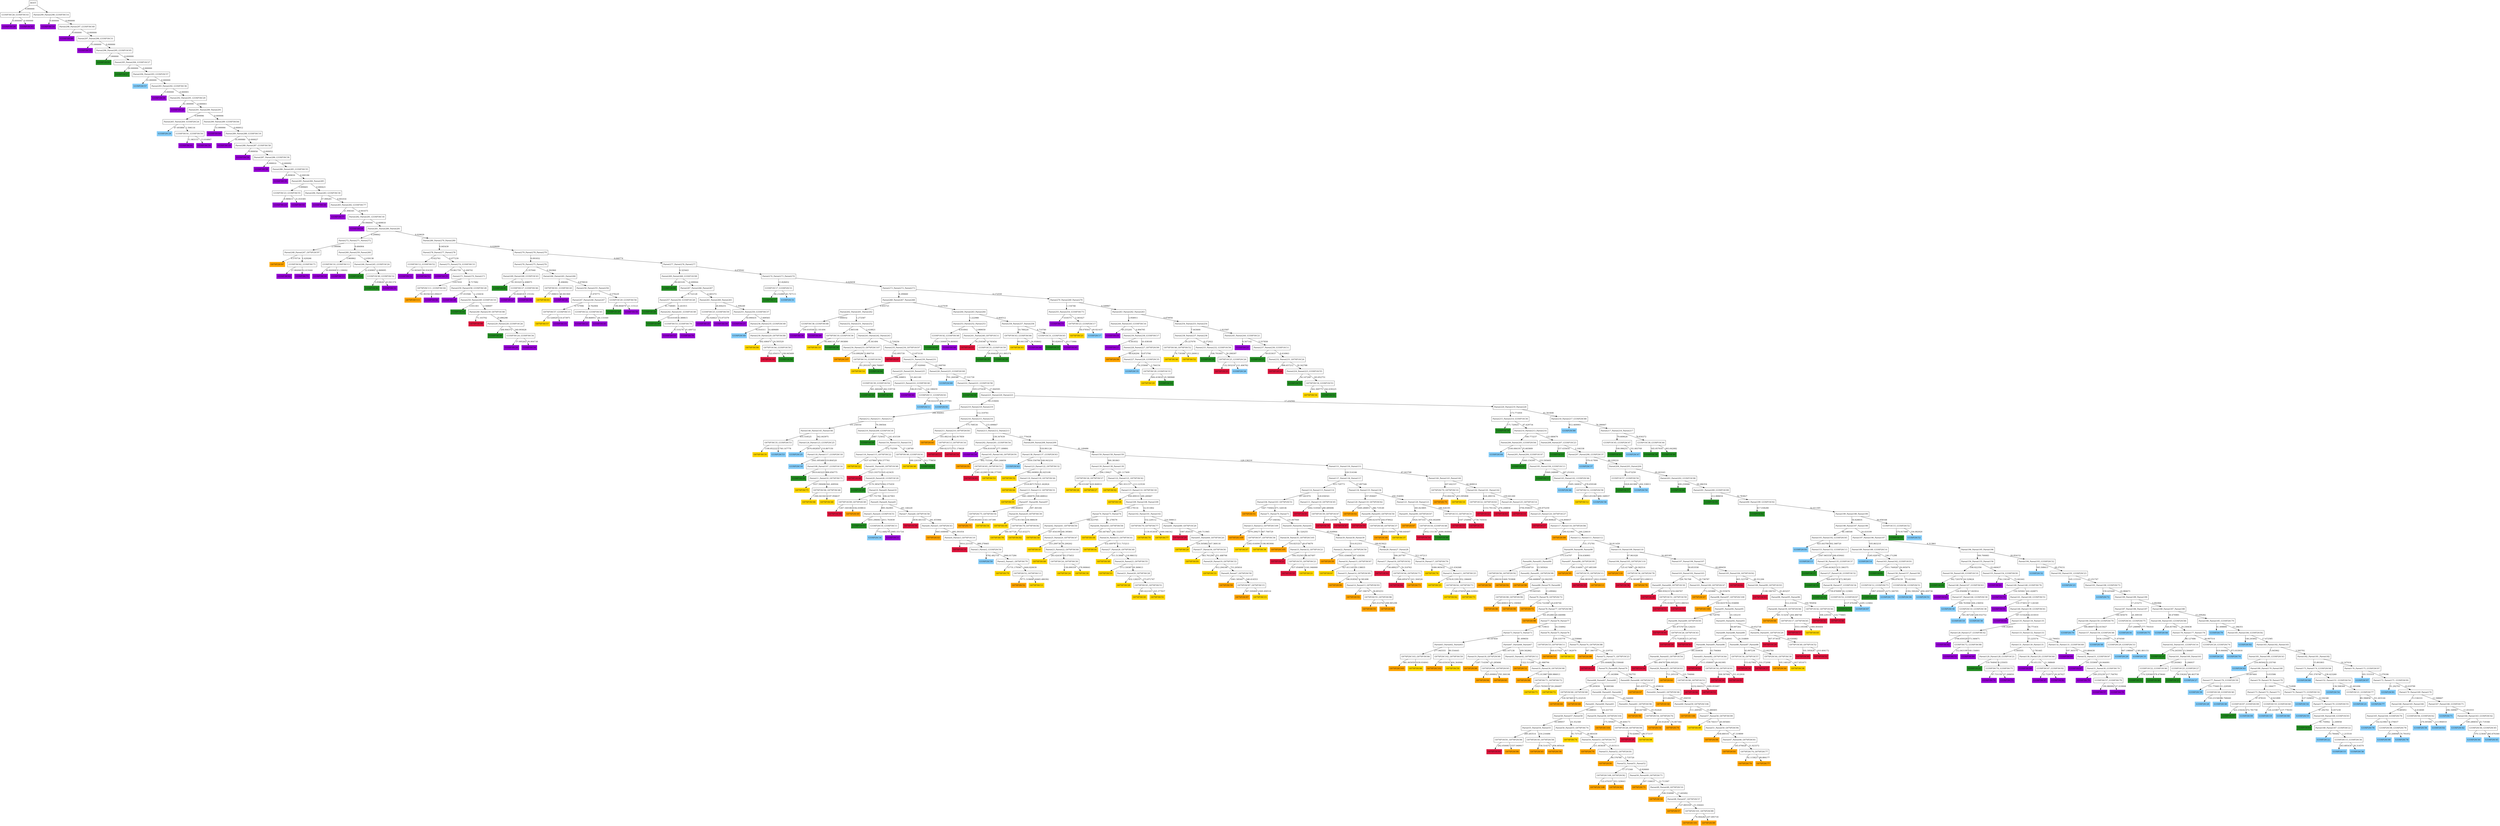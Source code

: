 digraph tree_of_L1_fullcolor {
	G07SP1SC01 [shape=box, style=filled, color=crimson];
	G07SP1SC02 [shape=box, style=filled, color=crimson];
	G07SP1SC03 [shape=box, style=filled, color=crimson];
	G07SP1SC04 [shape=box, style=filled, color=crimson];
	G07SP1SC05 [shape=box, style=filled, color=crimson];
	G07SP1SC06 [shape=box, style=filled, color=crimson];
	G07SP1SC07 [shape=box, style=filled, color=crimson];
	G07SP1SC08 [shape=box, style=filled, color=crimson];
	G07SP1SC09 [shape=box, style=filled, color=crimson];
	G07SP1SC11 [shape=box, style=filled, color=crimson];
	G07SP1SC13 [shape=box, style=filled, color=crimson];
	G07SP1SC14 [shape=box, style=filled, color=crimson];
	G07SP1SC15 [shape=box, style=filled, color=crimson];
	G07SP1SC16 [shape=box, style=filled, color=crimson];
	G07SP1SC17 [shape=box, style=filled, color=crimson];
	G07SP1SC18 [shape=box, style=filled, color=crimson];
	G07SP1SC19 [shape=box, style=filled, color=crimson];
	G07SP1SC20 [shape=box, style=filled, color=crimson];
	G07SP1SC21 [shape=box, style=filled, color=crimson];
	G07SP1SC22 [shape=box, style=filled, color=crimson];
	G07SP1SC23 [shape=box, style=filled, color=crimson];
	G07SP1SC24 [shape=box, style=filled, color=crimson];
	G07SP1SC25 [shape=box, style=filled, color=crimson];
	G07SP1SC26 [shape=box, style=filled, color=crimson];
	G07SP1SC27 [shape=box, style=filled, color=crimson];
	G07SP1SC28 [shape=box, style=filled, color=crimson];
	G07SP1SC29 [shape=box, style=filled, color=crimson];
	G07SP1SC30 [shape=box, style=filled, color=crimson];
	G07SP1SC31 [shape=box, style=filled, color=crimson];
	G07SP1SC34 [shape=box, style=filled, color=crimson];
	G07SP1SC35 [shape=box, style=filled, color=crimson];
	G07SP1SC36 [shape=box, style=filled, color=crimson];
	G07SP1SC39 [shape=box, style=filled, color=crimson];
	G07SP1SC42 [shape=box, style=filled, color=crimson];
	G07SP1SC43 [shape=box, style=filled, color=crimson];
	G07SP1SC44 [shape=box, style=filled, color=crimson];
	G07SP1SC45 [shape=box, style=filled, color=crimson];
	G07SP1SC46 [shape=box, style=filled, color=crimson];
	G07SP1SC47 [shape=box, style=filled, color=crimson];
	G07SP1SC48 [shape=box, style=filled, color=crimson];
	G07SP1SC49 [shape=box, style=filled, color=crimson];
	G07SP1SC50 [shape=box, style=filled, color=crimson];
	G07SP1SC51 [shape=box, style=filled, color=crimson];
	G07SP1SC52 [shape=box, style=filled, color=crimson];
	G07SP1SC53 [shape=box, style=filled, color=crimson];
	G07SP1SC54 [shape=box, style=filled, color=crimson];
	G07SP1SC55 [shape=box, style=filled, color=crimson];
	G07SP1SC56 [shape=box, style=filled, color=crimson];
	G07SP1SC57 [shape=box, style=filled, color=crimson];
	G07SP1SC58 [shape=box, style=filled, color=crimson];
	G07SP1SC59 [shape=box, style=filled, color=crimson];
	G07SP1SC61 [shape=box, style=filled, color=crimson];
	G07SP1SC62 [shape=box, style=filled, color=crimson];
	G07SP1SC63 [shape=box, style=filled, color=crimson];
	G07SP1SC64 [shape=box, style=filled, color=crimson];
	G07SP1SC65 [shape=box, style=filled, color=crimson];
	G07SP2SC06 [shape=box, style=filled, color=orange];
	G07SP2SC07 [shape=box, style=filled, color=orange];
	G07SP2SC08 [shape=box, style=filled, color=orange];
	G07SP2SC09 [shape=box, style=filled, color=orange];
	G07SP2SC10 [shape=box, style=filled, color=orange];
	G07SP2SC100 [shape=box, style=filled, color=orange];
	G07SP2SC101 [shape=box, style=filled, color=orange];
	G07SP2SC102 [shape=box, style=filled, color=orange];
	G07SP2SC103 [shape=box, style=filled, color=orange];
	G07SP2SC104 [shape=box, style=filled, color=orange];
	G07SP2SC105 [shape=box, style=filled, color=orange];
	G07SP2SC106 [shape=box, style=filled, color=orange];
	G07SP2SC107 [shape=box, style=filled, color=orange];
	G07SP2SC108 [shape=box, style=filled, color=orange];
	G07SP2SC109 [shape=box, style=filled, color=orange];
	G07SP2SC110 [shape=box, style=filled, color=orange];
	G07SP2SC111 [shape=box, style=filled, color=orange];
	G07SP2SC12 [shape=box, style=filled, color=orange];
	G07SP2SC13 [shape=box, style=filled, color=orange];
	G07SP2SC43 [shape=box, style=filled, color=orange];
	G07SP2SC44 [shape=box, style=filled, color=orange];
	G07SP2SC45 [shape=box, style=filled, color=orange];
	G07SP2SC46 [shape=box, style=filled, color=orange];
	G07SP2SC47 [shape=box, style=filled, color=orange];
	G07SP2SC48 [shape=box, style=filled, color=orange];
	G07SP2SC49 [shape=box, style=filled, color=orange];
	G07SP2SC50 [shape=box, style=filled, color=orange];
	G07SP2SC51 [shape=box, style=filled, color=orange];
	G07SP2SC52 [shape=box, style=filled, color=orange];
	G07SP2SC53 [shape=box, style=filled, color=orange];
	G07SP2SC54 [shape=box, style=filled, color=orange];
	G07SP2SC55 [shape=box, style=filled, color=orange];
	G07SP2SC56 [shape=box, style=filled, color=orange];
	G07SP2SC57 [shape=box, style=filled, color=orange];
	G07SP2SC58 [shape=box, style=filled, color=orange];
	G07SP2SC59 [shape=box, style=filled, color=orange];
	G07SP2SC60 [shape=box, style=filled, color=orange];
	G07SP2SC61 [shape=box, style=filled, color=orange];
	G07SP2SC62 [shape=box, style=filled, color=orange];
	G07SP2SC63 [shape=box, style=filled, color=orange];
	G07SP2SC64 [shape=box, style=filled, color=orange];
	G07SP2SC65 [shape=box, style=filled, color=orange];
	G07SP2SC66 [shape=box, style=filled, color=orange];
	G07SP2SC67 [shape=box, style=filled, color=orange];
	G07SP2SC68 [shape=box, style=filled, color=orange];
	G07SP2SC69 [shape=box, style=filled, color=orange];
	G07SP2SC70 [shape=box, style=filled, color=orange];
	G07SP2SC71 [shape=box, style=filled, color=orange];
	G07SP2SC72 [shape=box, style=filled, color=orange];
	G07SP2SC73 [shape=box, style=filled, color=orange];
	G07SP2SC74 [shape=box, style=filled, color=orange];
	G07SP2SC75 [shape=box, style=filled, color=orange];
	G07SP2SC76 [shape=box, style=filled, color=orange];
	G07SP2SC77 [shape=box, style=filled, color=orange];
	G07SP2SC78 [shape=box, style=filled, color=orange];
	G07SP2SC79 [shape=box, style=filled, color=orange];
	G07SP2SC80 [shape=box, style=filled, color=orange];
	G07SP2SC81 [shape=box, style=filled, color=orange];
	G07SP2SC82 [shape=box, style=filled, color=orange];
	G07SP2SC83 [shape=box, style=filled, color=orange];
	G07SP2SC84 [shape=box, style=filled, color=orange];
	G07SP2SC85 [shape=box, style=filled, color=orange];
	G07SP2SC86 [shape=box, style=filled, color=orange];
	G07SP2SC87 [shape=box, style=filled, color=orange];
	G07SP2SC88 [shape=box, style=filled, color=orange];
	G07SP2SC89 [shape=box, style=filled, color=orange];
	G07SP2SC90 [shape=box, style=filled, color=orange];
	G07SP2SC91 [shape=box, style=filled, color=orange];
	G07SP2SC92 [shape=box, style=filled, color=orange];
	G07SP2SC93 [shape=box, style=filled, color=orange];
	G07SP2SC94 [shape=box, style=filled, color=orange];
	G07SP2SC95 [shape=box, style=filled, color=orange];
	G07SP2SC96 [shape=box, style=filled, color=orange];
	G07SP2SC97 [shape=box, style=filled, color=orange];
	G07SP2SC98 [shape=box, style=filled, color=orange];
	G07SP2SC99 [shape=box, style=filled, color=orange];
	G07SP3SC06 [shape=box, style=filled, color=gold];
	G07SP3SC07 [shape=box, style=filled, color=gold];
	G07SP3SC08 [shape=box, style=filled, color=gold];
	G07SP3SC09 [shape=box, style=filled, color=gold];
	G07SP3SC10 [shape=box, style=filled, color=gold];
	G07SP3SC11 [shape=box, style=filled, color=gold];
	G07SP3SC12 [shape=box, style=filled, color=gold];
	G07SP3SC13 [shape=box, style=filled, color=gold];
	G07SP3SC14 [shape=box, style=filled, color=gold];
	G07SP3SC15 [shape=box, style=filled, color=gold];
	G07SP3SC18 [shape=box, style=filled, color=gold];
	G07SP3SC19 [shape=box, style=filled, color=gold];
	G07SP3SC20 [shape=box, style=filled, color=gold];
	G07SP3SC21 [shape=box, style=filled, color=gold];
	G07SP3SC22 [shape=box, style=filled, color=gold];
	G07SP3SC23 [shape=box, style=filled, color=gold];
	G07SP3SC24 [shape=box, style=filled, color=gold];
	G07SP3SC25 [shape=box, style=filled, color=gold];
	G07SP3SC26 [shape=box, style=filled, color=gold];
	G07SP3SC27 [shape=box, style=filled, color=gold];
	G07SP3SC28 [shape=box, style=filled, color=gold];
	G07SP3SC29 [shape=box, style=filled, color=gold];
	G07SP3SC30 [shape=box, style=filled, color=gold];
	G07SP3SC31 [shape=box, style=filled, color=gold];
	G07SP3SC32 [shape=box, style=filled, color=gold];
	G07SP3SC33 [shape=box, style=filled, color=gold];
	G07SP3SC34 [shape=box, style=filled, color=gold];
	G07SP3SC35 [shape=box, style=filled, color=gold];
	G07SP3SC36 [shape=box, style=filled, color=gold];
	G07SP3SC37 [shape=box, style=filled, color=gold];
	G07SP3SC38 [shape=box, style=filled, color=gold];
	G07SP3SC39 [shape=box, style=filled, color=gold];
	G07SP3SC40 [shape=box, style=filled, color=gold];
	G07SP3SC41 [shape=box, style=filled, color=gold];
	G07SP3SC42 [shape=box, style=filled, color=gold];
	G07SP3SC43 [shape=box, style=filled, color=gold];
	G07SP3SC44 [shape=box, style=filled, color=gold];
	G07SP3SC45 [shape=box, style=filled, color=gold];
	G07SP3SC46 [shape=box, style=filled, color=gold];
	G07SP3SC47 [shape=box, style=filled, color=gold];
	G07SP3SC48 [shape=box, style=filled, color=gold];
	G07SP3SC49 [shape=box, style=filled, color=gold];
	G07SP3SC50 [shape=box, style=filled, color=gold];
	G07SP3SC51 [shape=box, style=filled, color=gold];
	G07SP3SC52 [shape=box, style=filled, color=gold];
	G07SP3SC53 [shape=box, style=filled, color=gold];
	G07SP3SC54 [shape=box, style=filled, color=gold];
	G07SP3SC55 [shape=box, style=filled, color=gold];
	G07SP3SC57 [shape=box, style=filled, color=gold];
	G07SP3SC58 [shape=box, style=filled, color=gold];
	G07SP3SC59 [shape=box, style=filled, color=gold];
	G07SP3SC60 [shape=box, style=filled, color=gold];
	G07SP3SC61 [shape=box, style=filled, color=gold];
	G07SP3SC62 [shape=box, style=filled, color=gold];
	G07SP3SC65 [shape=box, style=filled, color=gold];
	G07SP3SC66 [shape=box, style=filled, color=gold];
	G07SP3SC67 [shape=box, style=filled, color=gold];
	G07SP3SC70 [shape=box, style=filled, color=gold];
	G07SP3SC71 [shape=box, style=filled, color=gold];
	G07SP3SC72 [shape=box, style=filled, color=gold];
	G07SP3SC73 [shape=box, style=filled, color=gold];
	G07SP3SC74 [shape=box, style=filled, color=gold];
	G07SP3SC75 [shape=box, style=filled, color=gold];
	G07SP3SC76 [shape=box, style=filled, color=gold];
	G07SP3SC77 [shape=box, style=filled, color=gold];
	G07SP3SC78 [shape=box, style=filled, color=gold];
	G07SP3SC79 [shape=box, style=filled, color=gold];
	G07SP3SC80 [shape=box, style=filled, color=gold];
	G07SP3SC81 [shape=box, style=filled, color=gold];
	G07SP3SC82 [shape=box, style=filled, color=gold];
	G33SP1SC01 [shape=box, style=filled, color=forestgreen];
	G33SP1SC02 [shape=box, style=filled, color=forestgreen];
	G33SP1SC03 [shape=box, style=filled, color=forestgreen];
	G33SP1SC04 [shape=box, style=filled, color=forestgreen];
	G33SP1SC05 [shape=box, style=filled, color=forestgreen];
	G33SP1SC06 [shape=box, style=filled, color=forestgreen];
	G33SP1SC07 [shape=box, style=filled, color=forestgreen];
	G33SP1SC08 [shape=box, style=filled, color=forestgreen];
	G33SP1SC09 [shape=box, style=filled, color=forestgreen];
	G33SP1SC10 [shape=box, style=filled, color=forestgreen];
	G33SP1SC11 [shape=box, style=filled, color=forestgreen];
	G33SP1SC12 [shape=box, style=filled, color=forestgreen];
	G33SP1SC13 [shape=box, style=filled, color=forestgreen];
	G33SP1SC14 [shape=box, style=filled, color=forestgreen];
	G33SP1SC15 [shape=box, style=filled, color=forestgreen];
	G33SP1SC16 [shape=box, style=filled, color=forestgreen];
	G33SP1SC17 [shape=box, style=filled, color=forestgreen];
	G33SP1SC18 [shape=box, style=filled, color=forestgreen];
	G33SP1SC19 [shape=box, style=filled, color=forestgreen];
	G33SP1SC20 [shape=box, style=filled, color=forestgreen];
	G33SP1SC21 [shape=box, style=filled, color=forestgreen];
	G33SP1SC22 [shape=box, style=filled, color=forestgreen];
	G33SP1SC23 [shape=box, style=filled, color=forestgreen];
	G33SP1SC24 [shape=box, style=filled, color=forestgreen];
	G33SP1SC25 [shape=box, style=filled, color=forestgreen];
	G33SP1SC26 [shape=box, style=filled, color=forestgreen];
	G33SP1SC27 [shape=box, style=filled, color=forestgreen];
	G33SP1SC28 [shape=box, style=filled, color=forestgreen];
	G33SP1SC29 [shape=box, style=filled, color=forestgreen];
	G33SP1SC30 [shape=box, style=filled, color=forestgreen];
	G33SP1SC31 [shape=box, style=filled, color=forestgreen];
	G33SP1SC32 [shape=box, style=filled, color=forestgreen];
	G33SP1SC33 [shape=box, style=filled, color=forestgreen];
	G33SP1SC34 [shape=box, style=filled, color=forestgreen];
	G33SP1SC35 [shape=box, style=filled, color=forestgreen];
	G33SP1SC36 [shape=box, style=filled, color=forestgreen];
	G33SP1SC37 [shape=box, style=filled, color=forestgreen];
	G33SP1SC38 [shape=box, style=filled, color=forestgreen];
	G33SP1SC39 [shape=box, style=filled, color=forestgreen];
	G33SP1SC40 [shape=box, style=filled, color=forestgreen];
	G33SP1SC41 [shape=box, style=filled, color=forestgreen];
	G33SP1SC42 [shape=box, style=filled, color=forestgreen];
	G33SP1SC43 [shape=box, style=filled, color=forestgreen];
	G33SP1SC44 [shape=box, style=filled, color=forestgreen];
	G33SP1SC45 [shape=box, style=filled, color=forestgreen];
	G33SP1SC46 [shape=box, style=filled, color=forestgreen];
	G33SP1SC47 [shape=box, style=filled, color=forestgreen];
	G33SP1SC48 [shape=box, style=filled, color=forestgreen];
	G33SP1SC49 [shape=box, style=filled, color=forestgreen];
	G33SP1SC50 [shape=box, style=filled, color=forestgreen];
	G33SP1SC51 [shape=box, style=filled, color=forestgreen];
	G33SP1SC52 [shape=box, style=filled, color=forestgreen];
	G33SP1SC53 [shape=box, style=filled, color=forestgreen];
	G33SP1SC54 [shape=box, style=filled, color=forestgreen];
	G33SP1SC55 [shape=box, style=filled, color=forestgreen];
	G33SP1SC56 [shape=box, style=filled, color=forestgreen];
	G33SP1SC57 [shape=box, style=filled, color=forestgreen];
	G33SP1SC58 [shape=box, style=filled, color=forestgreen];
	G33SP1SC59 [shape=box, style=filled, color=forestgreen];
	G33SP2SC06 [shape=box, style=filled, color=lightskyblue];
	G33SP2SC07 [shape=box, style=filled, color=lightskyblue];
	G33SP2SC08 [shape=box, style=filled, color=lightskyblue];
	G33SP2SC09 [shape=box, style=filled, color=lightskyblue];
	G33SP2SC10 [shape=box, style=filled, color=lightskyblue];
	G33SP2SC11 [shape=box, style=filled, color=lightskyblue];
	G33SP2SC13 [shape=box, style=filled, color=lightskyblue];
	G33SP2SC14 [shape=box, style=filled, color=lightskyblue];
	G33SP2SC15 [shape=box, style=filled, color=lightskyblue];
	G33SP2SC16 [shape=box, style=filled, color=lightskyblue];
	G33SP2SC17 [shape=box, style=filled, color=lightskyblue];
	G33SP2SC18 [shape=box, style=filled, color=lightskyblue];
	G33SP2SC19 [shape=box, style=filled, color=lightskyblue];
	G33SP2SC20 [shape=box, style=filled, color=lightskyblue];
	G33SP2SC21 [shape=box, style=filled, color=lightskyblue];
	G33SP2SC22 [shape=box, style=filled, color=lightskyblue];
	G33SP2SC23 [shape=box, style=filled, color=lightskyblue];
	G33SP2SC24 [shape=box, style=filled, color=lightskyblue];
	G33SP2SC25 [shape=box, style=filled, color=lightskyblue];
	G33SP2SC26 [shape=box, style=filled, color=lightskyblue];
	G33SP2SC27 [shape=box, style=filled, color=lightskyblue];
	G33SP2SC28 [shape=box, style=filled, color=lightskyblue];
	G33SP2SC29 [shape=box, style=filled, color=lightskyblue];
	G33SP2SC30 [shape=box, style=filled, color=lightskyblue];
	G33SP2SC31 [shape=box, style=filled, color=lightskyblue];
	G33SP2SC32 [shape=box, style=filled, color=lightskyblue];
	G33SP2SC33 [shape=box, style=filled, color=lightskyblue];
	G33SP2SC34 [shape=box, style=filled, color=lightskyblue];
	G33SP2SC35 [shape=box, style=filled, color=lightskyblue];
	G33SP2SC36 [shape=box, style=filled, color=lightskyblue];
	G33SP2SC37 [shape=box, style=filled, color=lightskyblue];
	G33SP2SC38 [shape=box, style=filled, color=lightskyblue];
	G33SP2SC39 [shape=box, style=filled, color=lightskyblue];
	G33SP2SC40 [shape=box, style=filled, color=lightskyblue];
	G33SP2SC41 [shape=box, style=filled, color=lightskyblue];
	G33SP2SC42 [shape=box, style=filled, color=lightskyblue];
	G33SP2SC43 [shape=box, style=filled, color=lightskyblue];
	G33SP2SC44 [shape=box, style=filled, color=lightskyblue];
	G33SP2SC45 [shape=box, style=filled, color=lightskyblue];
	G33SP2SC46 [shape=box, style=filled, color=lightskyblue];
	G33SP2SC47 [shape=box, style=filled, color=lightskyblue];
	G33SP2SC48 [shape=box, style=filled, color=lightskyblue];
	G33SP2SC49 [shape=box, style=filled, color=lightskyblue];
	G33SP2SC50 [shape=box, style=filled, color=lightskyblue];
	G33SP2SC51 [shape=box, style=filled, color=lightskyblue];
	G33SP2SC52 [shape=box, style=filled, color=lightskyblue];
	G33SP2SC53 [shape=box, style=filled, color=lightskyblue];
	G33SP2SC54 [shape=box, style=filled, color=lightskyblue];
	G33SP2SC55 [shape=box, style=filled, color=lightskyblue];
	G33SP2SC56 [shape=box, style=filled, color=lightskyblue];
	G33SP2SC57 [shape=box, style=filled, color=lightskyblue];
	G33SP2SC58 [shape=box, style=filled, color=lightskyblue];
	G33SP2SC59 [shape=box, style=filled, color=lightskyblue];
	G33SP2SC60 [shape=box, style=filled, color=lightskyblue];
	G33SP2SC61 [shape=box, style=filled, color=lightskyblue];
	G33SP2SC62 [shape=box, style=filled, color=lightskyblue];
	G33SP2SC63 [shape=box, style=filled, color=lightskyblue];
	G33SP2SC64 [shape=box, style=filled, color=lightskyblue];
	G33SP2SC65 [shape=box, style=filled, color=lightskyblue];
	G33SP2SC66 [shape=box, style=filled, color=lightskyblue];
	G33SP2SC67 [shape=box, style=filled, color=lightskyblue];
	G33SP2SC68 [shape=box, style=filled, color=lightskyblue];
	G33SP2SC69 [shape=box, style=filled, color=lightskyblue];
	G33SP2SC70 [shape=box, style=filled, color=lightskyblue];
	G33SP2SC71 [shape=box, style=filled, color=lightskyblue];
	G33SP2SC72 [shape=box, style=filled, color=lightskyblue];
	G33SP2SC73 [shape=box, style=filled, color=lightskyblue];
	G33SP2SC74 [shape=box, style=filled, color=lightskyblue];
	G33SP2SC75 [shape=box, style=filled, color=lightskyblue];
	G33SP2SC76 [shape=box, style=filled, color=lightskyblue];
	G33SP2SC77 [shape=box, style=filled, color=lightskyblue];
	G33SP2SC78 [shape=box, style=filled, color=lightskyblue];
	G33SP2SC79 [shape=box, style=filled, color=lightskyblue];
	G33SP2SC80 [shape=box, style=filled, color=lightskyblue];
	G33SP2SC81 [shape=box, style=filled, color=lightskyblue];
	G33SP2SC82 [shape=box, style=filled, color=lightskyblue];
	G33SP3SC10 [shape=box, style=filled, color=darkviolet];
	G33SP3SC11 [shape=box, style=filled, color=darkviolet];
	G33SP3SC12 [shape=box, style=filled, color=darkviolet];
	G33SP3SC13 [shape=box, style=filled, color=darkviolet];
	G33SP3SC14 [shape=box, style=filled, color=darkviolet];
	G33SP3SC15 [shape=box, style=filled, color=darkviolet];
	G33SP3SC16 [shape=box, style=filled, color=darkviolet];
	G33SP3SC17 [shape=box, style=filled, color=darkviolet];
	G33SP3SC18 [shape=box, style=filled, color=darkviolet];
	G33SP3SC19 [shape=box, style=filled, color=darkviolet];
	G33SP3SC20 [shape=box, style=filled, color=darkviolet];
	G33SP3SC21 [shape=box, style=filled, color=darkviolet];
	G33SP3SC22 [shape=box, style=filled, color=darkviolet];
	G33SP3SC23 [shape=box, style=filled, color=darkviolet];
	G33SP3SC24 [shape=box, style=filled, color=darkviolet];
	G33SP3SC25 [shape=box, style=filled, color=darkviolet];
	G33SP3SC26 [shape=box, style=filled, color=darkviolet];
	G33SP3SC27 [shape=box, style=filled, color=darkviolet];
	G33SP3SC28 [shape=box, style=filled, color=darkviolet];
	G33SP3SC29 [shape=box, style=filled, color=darkviolet];
	G33SP3SC30 [shape=box, style=filled, color=darkviolet];
	G33SP3SC31 [shape=box, style=filled, color=darkviolet];
	G33SP3SC32 [shape=box, style=filled, color=darkviolet];
	G33SP3SC33 [shape=box, style=filled, color=darkviolet];
	G33SP3SC34 [shape=box, style=filled, color=darkviolet];
	G33SP3SC35 [shape=box, style=filled, color=darkviolet];
	G33SP3SC36 [shape=box, style=filled, color=darkviolet];
	G33SP3SC37 [shape=box, style=filled, color=darkviolet];
	G33SP3SC38 [shape=box, style=filled, color=darkviolet];
	G33SP3SC39 [shape=box, style=filled, color=darkviolet];
	G33SP3SC40 [shape=box, style=filled, color=darkviolet];
	G33SP3SC41 [shape=box, style=filled, color=darkviolet];
	G33SP3SC42 [shape=box, style=filled, color=darkviolet];
	G33SP3SC43 [shape=box, style=filled, color=darkviolet];
	G33SP3SC44 [shape=box, style=filled, color=darkviolet];
	G33SP3SC45 [shape=box, style=filled, color=darkviolet];
	G33SP3SC46 [shape=box, style=filled, color=darkviolet];
	G33SP3SC47 [shape=box, style=filled, color=darkviolet];
	G33SP3SC48 [shape=box, style=filled, color=darkviolet];
	G33SP3SC49 [shape=box, style=filled, color=darkviolet];
	G33SP3SC50 [shape=box, style=filled, color=darkviolet];
	G33SP3SC51 [shape=box, style=filled, color=darkviolet];
	G33SP3SC52 [shape=box, style=filled, color=darkviolet];
	G33SP3SC53 [shape=box, style=filled, color=darkviolet];
	G33SP3SC54 [shape=box, style=filled, color=darkviolet];
	G33SP3SC55 [shape=box, style=filled, color=darkviolet];
	G33SP3SC56 [shape=box, style=filled, color=darkviolet];
	G33SP3SC57 [shape=box, style=filled, color=darkviolet];
	G33SP3SC58 [shape=box, style=filled, color=darkviolet];
	G33SP3SC59 [shape=box, style=filled, color=darkviolet];
	G33SP3SC60 [shape=box, style=filled, color=darkviolet];
	G33SP3SC61 [shape=box, style=filled, color=darkviolet];
	G33SP3SC62 [shape=box, style=filled, color=darkviolet];
	G33SP3SC63 [shape=box, style=filled, color=darkviolet];
	G33SP3SC64 [shape=box, style=filled, color=darkviolet];
	G33SP3SC65 [shape=box, style=filled, color=darkviolet];
	G33SP3SC66 [shape=box, style=filled, color=darkviolet];
	G33SP3SC67 [shape=box, style=filled, color=darkviolet];
	G33SP3SC68 [shape=box, style=filled, color=darkviolet];
	G33SP3SC69 [shape=box, style=filled, color=darkviolet];
	G33SP3SC70 [shape=box, style=filled, color=darkviolet];
	G33SP3SC71 [shape=box, style=filled, color=darkviolet];
	G33SP3SC72 [shape=box, style=filled, color=darkviolet];
	G33SP3SC73 [shape=box, style=filled, color=darkviolet];
	G33SP3SC74 [shape=box, style=filled, color=darkviolet];
	G33SP3SC75 [shape=box, style=filled, color=darkviolet];
	G33SP3SC76 [shape=box, style=filled, color=darkviolet];
	G33SP3SC77 [shape=box, style=filled, color=darkviolet];
	G33SP3SC78 [shape=box, style=filled, color=darkviolet];
	G33SP3SC79 [shape=box, style=filled, color=darkviolet];
	G33SP3SC80 [shape=box, style=filled, color=darkviolet];
	G33SP3SC81 [shape=box, style=filled, color=darkviolet];
	G33SP3SC82 [shape=box, style=filled, color=darkviolet];
	G07SP2SC52_G07SP3SC13 [shape = box];
	G07SP2SC52_G07SP3SC13 -> G07SP2SC52 [label = 9771.519608];
	G07SP2SC52_G07SP3SC13 -> G07SP3SC13 [label = 20465.480392];
	Parent2_Parent1_G07SP3SC79 [shape = box];
	Parent2_Parent1_G07SP3SC79 -> G07SP2SC52_G07SP3SC13 [label = 2444.820639];
	Parent2_Parent1_G07SP3SC79 -> G07SP3SC79 [label = 11731.179361];
	G33SP2SC34_G33SP3SC11 [shape = box];
	G33SP2SC34_G33SP3SC11 -> G33SP2SC34 [label = 7712.448276];
	G33SP2SC34_G33SP3SC11 -> G33SP3SC11 [label = 3085.551724];
	Parent3_Parent2_G33SP2SC59 [shape = box];
	Parent3_Parent2_G33SP2SC59 -> Parent2_Parent1_G07SP3SC79 [label = 2966.017284];
	Parent3_Parent2_G33SP2SC59 -> G33SP2SC59 [label = 4782.482716];
	Parent4_Parent3_G07SP1SC19 [shape = box];
	Parent4_Parent3_G07SP1SC19 -> Parent3_Parent2_G33SP2SC59 [label = 988.278465];
	Parent4_Parent3_G07SP1SC19 -> G07SP1SC19 [label = 3914.221535];
	Parent5_Parent4_G33SP1SC51 [shape = box];
	Parent5_Parent4_G33SP1SC51 -> G33SP2SC34_G33SP3SC11 [label = 2011.703939];
	Parent5_Parent4_G33SP1SC51 -> G33SP1SC51 [label = 3455.296061];
	G07SP2SC87_G07SP3SC15 [shape = box];
	G07SP2SC87_G07SP3SC15 -> G07SP2SC87 [label = 367.509484];
	G07SP2SC87_G07SP3SC15 -> G07SP3SC15 [label = 1949.490516];
	Parent6_Parent5_G07SP2SC43 [shape = box];
	Parent6_Parent5_G07SP2SC43 -> Parent4_Parent3_G07SP1SC19 [label = 695.391054];
	Parent6_Parent5_G07SP2SC43 -> G07SP2SC43 [label = 3663.608946];
	G07SP3SC07_G07SP3SC36 [shape = box];
	G07SP3SC07_G07SP3SC36 -> G07SP3SC07 [label = 2282.016094];
	G07SP3SC07_G07SP3SC36 -> G07SP3SC36 [label = 1198.983906];
	Parent7_Parent6_G07SP1SC58 [shape = box];
	Parent7_Parent6_G07SP1SC58 -> Parent6_Parent5_G07SP2SC43 [label = 281.455984];
	Parent7_Parent6_G07SP1SC58 -> G07SP1SC58 [label = 2838.481516];
	Parent8_Parent7_G07SP2SC59 [shape = box];
	Parent8_Parent7_G07SP2SC59 -> G07SP2SC87_G07SP3SC15 [label = 548.414553];
	Parent8_Parent7_G07SP2SC59 -> G07SP2SC59 [label = 1061.585447];
	G07SP1SC09_G07SP2SC49 [shape = box];
	G07SP1SC09_G07SP2SC49 -> G07SP1SC09 [label = 1267.160186];
	G07SP1SC09_G07SP2SC49 -> G07SP2SC49 [label = 3342.839814];
	G07SP3SC06_G07SP3SC48 [shape = box];
	G07SP3SC06_G07SP3SC48 -> G07SP3SC06 [label = 1300.043363];
	G07SP3SC06_G07SP3SC48 -> G07SP3SC48 [label = 2197.956637];
	Parent9_Parent8_Parent9 [shape = box];
	Parent9_Parent8_Parent9 -> Parent7_Parent6_G07SP1SC58 [label = 241.140220];
	Parent9_Parent8_Parent9 -> Parent5_Parent4_G33SP1SC51 [label = 895.562905];
	G07SP3SC62_G07SP3SC73 [shape = box];
	G07SP3SC62_G07SP3SC73 -> G07SP3SC62 [label = 1548.970059];
	G07SP3SC62_G07SP3SC73 -> G07SP3SC73 [label = 666.029941];
	Parent10_Parent9_Parent10 [shape = box];
	Parent10_Parent9_Parent10 -> Parent9_Parent8_Parent9 [label = 184.427903];
	Parent10_Parent9_Parent10 -> G07SP1SC09_G07SP2SC49 [label = 327.751784];
	Parent11_Parent10_G07SP3SC75 [shape = box];
	Parent11_Parent10_G07SP3SC75 -> G07SP3SC06_G07SP3SC48 [label = 341.409504];
	Parent11_Parent10_G07SP3SC75 -> G07SP3SC75 [label = 1037.590496];
	G07SP3SC45_G07SP3SC51 [shape = box];
	G07SP3SC45_G07SP3SC51 -> G07SP3SC45 [label = 385.622163];
	G07SP3SC45_G07SP3SC51 -> G07SP3SC51 [label = 325.377837];
	Parent12_Parent11_G07SP3SC25 [shape = box];
	Parent12_Parent11_G07SP3SC25 -> G07SP3SC62_G07SP3SC73 [label = 352.186609];
	Parent12_Parent11_G07SP3SC25 -> G07SP3SC25 [label = 3278.813391];
	G07SP1SC56_G33SP1SC48 [shape = box];
	G07SP1SC56_G33SP1SC48 -> G07SP1SC56 [label = 2932.131136];
	G07SP1SC56_G33SP1SC48 -> G33SP1SC48 [label = 4086.868864];
	Parent13_Parent12_G07SP2SC109 [shape = box];
	Parent13_Parent12_G07SP2SC109 -> G07SP3SC07_G07SP3SC36 [label = 667.700729];
	Parent13_Parent12_G07SP2SC109 -> G07SP2SC109 [label = 3079.299271];
	G07SP1SC04_G07SP2SC73 [shape = box];
	G07SP1SC04_G07SP2SC73 -> G07SP1SC04 [label = 466.695474];
	G07SP1SC04_G07SP2SC73 -> G07SP2SC73 [label = 321.304526];
	G07SP1SC17_G07SP3SC65 [shape = box];
	G07SP1SC17_G07SP3SC65 -> G07SP1SC17 [label = 3553.195596];
	G07SP1SC17_G07SP3SC65 -> G07SP3SC65 [label = 1466.804404];
	G07SP2SC55_G07SP2SC86 [shape = box];
	G07SP2SC55_G07SP2SC86 -> G07SP2SC55 [label = 405.014702];
	G07SP2SC55_G07SP2SC86 -> G07SP2SC86 [label = 598.985298];
	Parent14_Parent13_G07SP2SC93 [shape = box];
	Parent14_Parent13_G07SP2SC93 -> G07SP2SC55_G07SP2SC86 [label = 38.693253];
	Parent14_Parent13_G07SP2SC93 -> G07SP2SC93 [label = 247.306747];
	Parent15_Parent14_G07SP2SC85 [shape = box];
	Parent15_Parent14_G07SP2SC85 -> Parent14_Parent13_G07SP2SC93 [label = 6.581498];
	Parent15_Parent14_G07SP2SC85 -> G07SP2SC85 [label = 186.918502];
	G07SP2SC64_G07SP2SC65 [shape = box];
	G07SP2SC64_G07SP2SC65 -> G07SP2SC64 [label = 925.699802];
	G07SP2SC64_G07SP2SC65 -> G07SP2SC65 [label = 795.300198];
	Parent16_Parent15_G07SP3SC67 [shape = box];
	Parent16_Parent15_G07SP3SC67 -> Parent15_Parent14_G07SP2SC85 [label = 19.138835];
	Parent16_Parent15_G07SP3SC67 -> G07SP3SC67 [label = 927.611165];
	Parent17_Parent16_G07SP1SC02 [shape = box];
	Parent17_Parent16_G07SP1SC02 -> G07SP1SC04_G07SP2SC73 [label = 76.310763];
	Parent17_Parent16_G07SP1SC02 -> G07SP1SC02 [label = 736.689237];
	Parent18_Parent17_G07SP3SC76 [shape = box];
	Parent18_Parent17_G07SP3SC76 -> Parent12_Parent11_G07SP3SC25 [label = 121.034368];
	Parent18_Parent17_G07SP3SC76 -> G07SP3SC76 [label = 1080.965632];
	Parent19_Parent18_G07SP2SC69 [shape = box];
	Parent19_Parent18_G07SP2SC69 -> G07SP2SC64_G07SP2SC65 [label = 43.285606];
	Parent19_Parent18_G07SP2SC69 -> G07SP2SC69 [label = 1267.714394];
	Parent20_Parent19_G07SP3SC33 [shape = box];
	Parent20_Parent19_G07SP3SC33 -> Parent8_Parent7_G07SP2SC59 [label = 753.205816];
	Parent20_Parent19_G07SP3SC33 -> G07SP3SC33 [label = 812.294184];
	G33SP3SC72_G33SP3SC80 [shape = box];
	G33SP3SC72_G33SP3SC80 -> G33SP3SC72 [label = 312.843199];
	G33SP3SC72_G33SP3SC80 -> G33SP3SC80 [label = 160.156801];
	G07SP3SC78_G07SP3SC82 [shape = box];
	G07SP3SC78_G07SP3SC82 -> G07SP3SC78 [label = 360.567729];
	G07SP3SC78_G07SP3SC82 -> G07SP3SC82 [label = 723.432271];
	G07SP3SC24_G07SP3SC30 [shape = box];
	G07SP3SC24_G07SP3SC30 -> G07SP3SC24 [label = 138.099359];
	G07SP3SC24_G07SP3SC30 -> G07SP3SC30 [label = 278.900641];
	G07SP3SC71_G07SP3SC72 [shape = box];
	G07SP3SC71_G07SP3SC72 -> G07SP3SC71 [label = 2323.793503];
	G07SP3SC71_G07SP3SC72 -> G07SP3SC72 [label = 1720.206497];
	G07SP1SC06_G07SP1SC53 [shape = box];
	G07SP1SC06_G07SP1SC53 -> G07SP1SC06 [label = 2232.044313];
	G07SP1SC06_G07SP1SC53 -> G07SP1SC53 [label = 1009.955687];
	Parent21_Parent20_G07SP3SC28 [shape = box];
	Parent21_Parent20_G07SP3SC28 -> G07SP3SC45_G07SP3SC51 [label = 273.871747];
	Parent21_Parent20_G07SP3SC28 -> G07SP3SC28 [label = 432.128253];
	Parent22_Parent21_G07SP2SC50 [shape = box];
	Parent22_Parent21_G07SP2SC50 -> Parent16_Parent15_G07SP3SC67 [label = 167.438394];
	Parent22_Parent21_G07SP2SC50 -> G07SP2SC50 [label = 1031.436606];
	Parent23_Parent22_G07SP3SC60 [shape = box];
	Parent23_Parent22_G07SP3SC60 -> G07SP3SC24_G07SP3SC30 [label = 63.575653];
	Parent23_Parent22_G07SP3SC60 -> G07SP3SC60 [label = 283.424347];
	Parent24_Parent23_G07SP3SC55 [shape = box];
	Parent24_Parent23_G07SP3SC55 -> Parent21_Parent20_G07SP3SC28 [label = 29.369613];
	Parent24_Parent23_G07SP3SC55 -> G07SP3SC55 [label = 573.130387];
	G07SP2SC75_G07SP3SC54 [shape = box];
	G07SP2SC75_G07SP3SC54 -> G07SP2SC75 [label = 4349.802601];
	G07SP2SC75_G07SP3SC54 -> G07SP3SC54 [label = 1163.197399];
	G33SP3SC57_G33SP3SC79 [shape = box];
	G33SP3SC57_G33SP3SC79 -> G33SP3SC57 [label = 190.980992];
	G33SP3SC57_G33SP3SC79 -> G33SP3SC79 [label = 57.019008];
	G07SP2SC48_G07SP3SC37 [shape = box];
	G07SP2SC48_G07SP3SC37 -> G07SP2SC48 [label = 6810.359503];
	G07SP2SC48_G07SP3SC37 -> G07SP3SC37 [label = 1788.640497];
	Parent25_Parent24_G07SP3SC47 [shape = box];
	Parent25_Parent24_G07SP3SC47 -> Parent23_Parent22_G07SP3SC60 [label = 76.200262];
	Parent25_Parent24_G07SP3SC47 -> G07SP3SC47 [label = 253.299738];
	G07SP3SC12_G33SP2SC58 [shape = box];
	G07SP3SC12_G33SP2SC58 -> G07SP3SC12 [label = 2823.651063];
	G07SP3SC12_G33SP2SC58 -> G33SP2SC58 [label = 800.348937];
	Parent26_Parent25_G07SP2SC63 [shape = box];
	Parent26_Parent25_G07SP2SC63 -> G07SP1SC06_G07SP1SC53 [label = 121.794846];
	Parent26_Parent25_G07SP2SC63 -> G07SP2SC63 [label = 711.205154];
	Parent27_Parent26_G07SP3SC49 [shape = box];
	Parent27_Parent26_G07SP3SC49 -> Parent24_Parent23_G07SP3SC55 [label = 118.986152];
	Parent27_Parent26_G07SP3SC49 -> G07SP3SC49 [label = 311.513848];
	Parent28_Parent27_Parent28 [shape = box];
	Parent28_Parent27_Parent28 -> Parent18_Parent17_G07SP3SC76 [label = 312.107213];
	Parent28_Parent27_Parent28 -> Parent17_Parent16_G07SP1SC02 [label = 306.267787];
	G07SP3SC70_G07SP3SC77 [shape = box];
	G07SP3SC70_G07SP3SC77 -> G07SP3SC70 [label = 1139.953658];
	G07SP3SC70_G07SP3SC77 -> G07SP3SC77 [label = 1000.046342];
	G07SP1SC55_G07SP3SC21 [shape = box];
	G07SP1SC55_G07SP3SC21 -> G07SP1SC55 [label = 637.054000];
	G07SP1SC55_G07SP3SC21 -> G07SP3SC21 [label = 1161.946000];
	Parent29_Parent28_G33SP1SC20 [shape = box];
	Parent29_Parent28_G33SP1SC20 -> Parent10_Parent9_Parent10 [label = 562.575459];
	Parent29_Parent28_G33SP1SC20 -> G33SP1SC20 [label = 2170.385479];
	Parent30_Parent29_G07SP3SC39 [shape = box];
	Parent30_Parent29_G07SP3SC39 -> G07SP3SC78_G07SP3SC82 [label = 236.088439];
	Parent30_Parent29_G07SP3SC39 -> G07SP3SC39 [label = 1772.911561];
	G07SP1SC01_G07SP2SC06 [shape = box];
	G07SP1SC01_G07SP2SC06 -> G07SP1SC01 [label = 262.050083];
	G07SP1SC01_G07SP2SC06 -> G07SP2SC06 [label = 1557.949917];
	Parent31_Parent30_G33SP3SC70 [shape = box];
	Parent31_Parent30_G33SP3SC70 -> G33SP3SC57_G33SP3SC79 [label = 117.744761];
	Parent31_Parent30_G33SP3SC70 -> G33SP3SC70 [label = 249.255239];
	Parent32_Parent31_G33SP3SC67 [shape = box];
	Parent32_Parent31_G33SP3SC67 -> Parent31_Parent30_G33SP3SC70 [label = 18.944091];
	Parent32_Parent31_G33SP3SC67 -> G33SP3SC67 [label = 191.555909];
	G33SP1SC52_G33SP2SC67 [shape = box];
	G33SP1SC52_G33SP2SC67 -> G33SP1SC52 [label = 2137.876398];
	G33SP1SC52_G33SP2SC67 -> G33SP2SC67 [label = 2205.123602];
	Parent33_Parent32_G07SP1SC21 [shape = box];
	Parent33_Parent32_G07SP1SC21 -> G07SP1SC55_G07SP3SC21 [label = 88.447497];
	Parent33_Parent32_G07SP1SC21 -> G07SP1SC21 [label = 544.552503];
	Parent34_Parent33_G07SP3SC41 [shape = box];
	Parent34_Parent33_G07SP3SC41 -> Parent27_Parent26_G07SP3SC49 [label = 111.715213];
	Parent34_Parent33_G07SP3SC41 -> G07SP3SC41 [label = 432.409787];
	G07SP2SC56_G07SP2SC92 [shape = box];
	G07SP2SC56_G07SP2SC92 -> G07SP2SC56 [label = 973.296192];
	G07SP2SC56_G07SP2SC92 -> G07SP2SC92 [label = 1469.703808];
	G07SP2SC103_G07SP3SC66 [shape = box];
	G07SP2SC103_G07SP3SC66 -> G07SP2SC103 [label = 881.065059];
	G07SP2SC103_G07SP3SC66 -> G07SP3SC66 [label = 1039.934941];
	Parent35_Parent34_G07SP2SC08 [shape = box];
	Parent35_Parent34_G07SP2SC08 -> G07SP3SC71_G07SP3SC72 [label = 289.986013];
	Parent35_Parent34_G07SP2SC08 -> G07SP2SC08 [label = 771.013987];
	G07SP2SC45_G07SP2SC58 [shape = box];
	G07SP2SC45_G07SP2SC58 -> G07SP2SC45 [label = 156.514372];
	G07SP2SC45_G07SP2SC58 -> G07SP2SC58 [label = 956.485628];
	Parent36_Parent35_G07SP2SC105 [shape = box];
	Parent36_Parent35_G07SP2SC105 -> Parent33_Parent32_G07SP1SC21 [label = 40.674679];
	Parent36_Parent35_G07SP2SC105 -> G07SP2SC105 [label = 316.825321];
	Parent37_Parent36_G07SP3SC81 [shape = box];
	Parent37_Parent36_G07SP3SC81 -> Parent20_Parent19_G07SP3SC33 [label = 351.488706];
	Parent37_Parent36_G07SP3SC81 -> G07SP3SC81 [label = 463.761294];
	Parent38_Parent37_G33SP1SC34 [shape = box];
	Parent38_Parent37_G33SP1SC34 -> G33SP1SC52_G33SP2SC67 [label = 32.123001];
	Parent38_Parent37_G33SP1SC34 -> G33SP1SC34 [label = 1759.876999];
	Parent39_Parent38_Parent39 [shape = box];
	Parent39_Parent38_Parent39 -> Parent28_Parent27_Parent28 [label = 180.823622];
	Parent39_Parent38_Parent39 -> Parent22_Parent21_G07SP2SC50 [label = 314.012315];
	Parent40_Parent39_G07SP2SC66 [shape = box];
	Parent40_Parent39_G07SP2SC66 -> G07SP1SC17_G07SP3SC65 [label = 504.486746];
	Parent40_Parent39_G07SP2SC66 -> G07SP2SC66 [label = 481.513254];
	Parent41_Parent40_G07SP1SC48 [shape = box];
	Parent41_Parent40_G07SP1SC48 -> Parent29_Parent28_G33SP1SC20 [label = 145.423435];
	Parent41_Parent40_G07SP1SC48 -> G07SP1SC48 [label = 2323.193753];
	Parent42_Parent41_G07SP3SC50 [shape = box];
	Parent42_Parent41_G07SP3SC50 -> Parent25_Parent24_G07SP3SC47 [label = 248.395801];
	Parent42_Parent41_G07SP3SC50 -> G07SP3SC50 [label = 247.854199];
	Parent43_Parent42_G07SP2SC12 [shape = box];
	Parent43_Parent42_G07SP2SC12 -> Parent35_Parent34_G07SP2SC08 [label = 81.988794];
	Parent43_Parent42_G07SP2SC12 -> G07SP2SC12 [label = 1322.511206];
	Parent44_Parent43_G07SP3SC58 [shape = box];
	Parent44_Parent43_G07SP3SC58 -> Parent34_Parent33_G07SP3SC41 [label = 101.532537];
	Parent44_Parent43_G07SP3SC58 -> G07SP3SC58 [label = 183.467463];
	Parent45_Parent44_Parent45 [shape = box];
	Parent45_Parent44_Parent45 -> Parent39_Parent38_Parent39 [label = 65.928964];
	Parent45_Parent44_Parent45 -> Parent36_Parent35_G07SP2SC105 [label = 91.520255];
	G07SP2SC74_G07SP2SC77 [shape = box];
	G07SP2SC74_G07SP2SC77 -> G07SP2SC74 [label = 92.115823];
	G07SP2SC74_G07SP2SC77 -> G07SP2SC77 [label = 68.884177];
	G07SP2SC101_G07SP2SC89 [shape = box];
	G07SP2SC101_G07SP2SC89 -> G07SP2SC101 [label = 76.904282];
	G07SP2SC101_G07SP2SC89 -> G07SP2SC89 [label = 107.095718];
	Parent46_Parent45_G07SP1SC54 [shape = box];
	Parent46_Parent45_G07SP1SC54 -> Parent26_Parent25_G07SP2SC63 [label = 286.005293];
	Parent46_Parent45_G07SP1SC54 -> G07SP1SC54 [label = 461.494707];
	Parent47_Parent46_G07SP2SC61 [shape = box];
	Parent47_Parent46_G07SP2SC61 -> G07SP2SC74_G07SP2SC77 [label = 21.923372];
	Parent47_Parent46_G07SP2SC61 -> G07SP2SC61 [label = 165.076628];
	Parent48_Parent47_G07SP2SC57 [shape = box];
	Parent48_Parent47_G07SP2SC57 -> G07SP2SC101_G07SP2SC89 [label = 15.104441];
	Parent48_Parent47_G07SP2SC57 -> G07SP2SC57 [label = 127.895559];
	G07SP1SC35_G07SP2SC13 [shape = box];
	G07SP1SC35_G07SP2SC13 -> G07SP1SC35 [label = 446.983919];
	G07SP1SC35_G07SP2SC13 -> G07SP2SC13 [label = 1822.016081];
	Parent49_Parent48_G07SP2SC10 [shape = box];
	Parent49_Parent48_G07SP2SC10 -> Parent48_Parent47_G07SP2SC57 [label = 17.445092];
	Parent49_Parent48_G07SP2SC10 -> G07SP2SC10 [label = 108.554908];
	G07SP2SC108_G07SP2SC82 [shape = box];
	G07SP2SC108_G07SP2SC82 -> G07SP2SC108 [label = 122.670357];
	G07SP2SC108_G07SP2SC82 -> G07SP2SC82 [label = 353.329643];
	G07SP2SC102_G07SP3SC59 [shape = box];
	G07SP2SC102_G07SP3SC59 -> G07SP2SC102 [label = 356.635034];
	G07SP2SC102_G07SP3SC59 -> G07SP3SC59 [label = 404.364966];
	Parent50_Parent49_G07SP2SC71 [shape = box];
	Parent50_Parent49_G07SP2SC71 -> Parent49_Parent48_G07SP2SC10 [label = 12.713367];
	Parent50_Parent49_G07SP2SC71 -> G07SP2SC71 [label = 207.536633];
	Parent51_Parent50_G07SP2SC94 [shape = box];
	Parent51_Parent50_G07SP2SC94 -> Parent47_Parent46_G07SP2SC61 [label = 47.319899];
	Parent51_Parent50_G07SP2SC94 -> G07SP2SC94 [label = 438.680101];
	Parent52_Parent51_Parent52 [shape = box];
	Parent52_Parent51_Parent52 -> Parent50_Parent49_G07SP2SC71 [label = 8.926660];
	Parent52_Parent51_Parent52 -> G07SP2SC108_G07SP2SC82 [label = 17.573340];
	Parent53_Parent52_G07SP2SC81 [shape = box];
	Parent53_Parent52_G07SP2SC81 -> Parent52_Parent51_Parent52 [label = 5.735720];
	Parent53_Parent52_G07SP2SC81 -> G07SP2SC81 [label = 84.576780];
	G07SP1SC28_G07SP3SC08 [shape = box];
	G07SP1SC28_G07SP3SC08 -> G07SP1SC28 [label = 178.426843];
	G07SP1SC28_G07SP3SC08 -> G07SP3SC08 [label = 98.573157];
	Parent54_Parent53_G07SP2SC79 [shape = box];
	Parent54_Parent53_G07SP2SC79 -> Parent53_Parent52_G07SP2SC81 [label = 15.815111];
	Parent54_Parent53_G07SP2SC79 -> G07SP2SC79 [label = 211.403639];
	G07SP2SC53_G07SP3SC11 [shape = box];
	G07SP2SC53_G07SP3SC11 -> G07SP2SC53 [label = 468.637021];
	G07SP2SC53_G07SP3SC11 -> G07SP3SC11 [label = 617.362979];
	Parent55_Parent54_Parent55 [shape = box];
	Parent55_Parent54_Parent55 -> G07SP2SC45_G07SP2SC58 [label = 216.216486];
	Parent55_Parent54_Parent55 -> G07SP1SC01_G07SP2SC06 [label = 289.283514];
	Parent56_Parent55_G07SP3SC74 [shape = box];
	Parent56_Parent55_G07SP3SC74 -> Parent54_Parent53_G07SP2SC79 [label = 18.481630];
	Parent56_Parent55_G07SP3SC74 -> G07SP3SC74 [label = 91.737120];
	Parent57_Parent56_G07SP3SC09 [shape = box];
	Parent57_Parent56_G07SP3SC09 -> Parent51_Parent50_G07SP2SC94 [label = 40.005683];
	Parent57_Parent56_G07SP3SC09 -> G07SP3SC09 [label = 139.744317];
	Parent58_Parent57_Parent58 [shape = box];
	Parent58_Parent57_Parent58 -> Parent56_Parent55_G07SP3SC74 [label = 10.352349];
	Parent58_Parent57_Parent58 -> Parent55_Parent54_Parent55 [label = 18.589057];
	Parent59_Parent58_G07SP2SC104 [shape = box];
	Parent59_Parent58_G07SP2SC104 -> G07SP1SC28_G07SP3SC08 [label = 39.404173];
	Parent59_Parent58_G07SP2SC104 -> G07SP2SC104 [label = 175.595827];
	G07SP2SC54_G07SP2SC76 [shape = box];
	G07SP2SC54_G07SP2SC76 -> G07SP2SC54 [label = 130.932636];
	G07SP2SC54_G07SP2SC76 -> G07SP2SC76 [label = 74.067364];
	Parent60_Parent59_G07SP2SC106 [shape = box];
	Parent60_Parent59_G07SP2SC106 -> Parent57_Parent56_G07SP3SC09 [label = 15.480405];
	Parent60_Parent59_G07SP2SC106 -> G07SP2SC106 [label = 111.269595];
	Parent61_Parent60_Parent61 [shape = box];
	Parent61_Parent60_Parent61 -> Parent59_Parent58_G07SP2SC104 [label = 14.221725];
	Parent61_Parent60_Parent61 -> Parent58_Parent57_Parent58 [label = 19.288041];
	Parent62_Parent61_G07SP2SC96 [shape = box];
	Parent62_Parent61_G07SP2SC96 -> G07SP2SC54_G07SP2SC76 [label = 19.352420];
	Parent62_Parent61_G07SP2SC96 -> G07SP2SC96 [label = 168.647580];
	Parent63_Parent62_Parent63 [shape = box];
	Parent63_Parent62_Parent63 -> G07SP2SC102_G07SP3SC59 [label = 89.554445];
	Parent63_Parent62_Parent63 -> G07SP2SC103_G07SP3SC66 [label = 277.945555];
	Parent64_Parent63_G07SP2SC46 [shape = box];
	Parent64_Parent63_G07SP2SC46 -> Parent60_Parent59_G07SP2SC106 [label = 27.294559];
	Parent64_Parent63_G07SP2SC46 -> G07SP2SC46 [label = 215.642941];
	G07SP2SC60_G07SP2SC68 [shape = box];
	G07SP2SC60_G07SP2SC68 -> G07SP2SC60 [label = 530.567465];
	G07SP2SC60_G07SP2SC68 -> G07SP2SC68 [label = 172.432535];
	Parent65_Parent64_G07SP3SC20 [shape = box];
	Parent65_Parent64_G07SP3SC20 -> Parent37_Parent36_G07SP3SC81 [label = 147.369118];
	Parent65_Parent64_G07SP3SC20 -> G07SP3SC20 [label = 524.505882];
	Parent66_Parent65_Parent66 [shape = box];
	Parent66_Parent65_Parent66 -> Parent62_Parent61_G07SP2SC96 [label = 25.544400];
	Parent66_Parent65_Parent66 -> Parent61_Parent60_Parent61 [label = 31.108920];
	Parent67_Parent66_Parent67 [shape = box];
	Parent67_Parent66_Parent67 -> Parent43_Parent42_G07SP2SC12 [label = 209.582862];
	Parent67_Parent66_Parent67 -> Parent19_Parent18_G07SP2SC69 [label = 645.167138];
	Parent68_Parent67_Parent68 [shape = box];
	Parent68_Parent67_Parent68 -> Parent66_Parent65_Parent66 [label = 8.849346];
	Parent68_Parent67_Parent68 -> G07SP2SC60_G07SP2SC68 [label = 20.205830];
	Parent69_Parent68_G07SP2SC07 [shape = box];
	Parent69_Parent68_G07SP2SC07 -> Parent64_Parent63_G07SP2SC46 [label = 31.658036];
	Parent69_Parent68_G07SP2SC07 -> G07SP2SC07 [label = 345.435714];
	Parent70_Parent69_Parent70 [shape = box];
	Parent70_Parent69_Parent70 -> Parent69_Parent68_G07SP2SC07 [label = 5.782755];
	Parent70_Parent69_Parent70 -> Parent68_Parent67_Parent68 [label = 11.443896];
	Parent71_Parent70_Parent71 [shape = box];
	Parent71_Parent70_Parent71 -> Parent45_Parent44_Parent45 [label = 131.847949];
	Parent71_Parent70_Parent71 -> Parent13_Parent12_G07SP2SC109 [label = 727.046582];
	Parent72_Parent71_G07SP1SC23 [shape = box];
	Parent72_Parent71_G07SP1SC23 -> Parent70_Parent69_Parent70 [label = 34.558448];
	Parent72_Parent71_G07SP1SC23 -> G07SP1SC23 [label = 255.444682];
	G07SP1SC51_G07SP1SC59 [shape = box];
	G07SP1SC51_G07SP1SC59 -> G07SP1SC51 [label = 370.919457];
	G07SP1SC51_G07SP1SC59 -> G07SP1SC59 [label = 1053.080543];
	Parent73_Parent72_Parent73 [shape = box];
	Parent73_Parent72_Parent73 -> Parent67_Parent66_Parent67 [label = 61.499650];
	Parent73_Parent72_Parent73 -> Parent63_Parent62_Parent63 [label = 93.187850];
	Parent74_Parent73_Parent74 [shape = box];
	Parent74_Parent73_Parent74 -> Parent44_Parent43_G07SP3SC58 [label = 91.278579];
	Parent74_Parent73_Parent74 -> Parent42_Parent41_G07SP3SC50 [label = 166.623765];
	Parent75_Parent74_G07SP2SC88 [shape = box];
	Parent75_Parent74_G07SP2SC88 -> Parent72_Parent71_G07SP1SC23 [label = 31.219731];
	Parent75_Parent74_G07SP2SC88 -> G07SP2SC88 [label = 387.386714];
	Parent76_Parent75_Parent76 [shape = box];
	Parent76_Parent75_Parent76 -> Parent75_Parent74_G07SP2SC88 [label = 9.558966];
	Parent76_Parent75_Parent76 -> G07SP2SC53_G07SP3SC11 [label = 159.335779];
	Parent77_Parent76_Parent77 [shape = box];
	Parent77_Parent76_Parent77 -> Parent76_Parent75_Parent76 [label = 16.334902];
	Parent77_Parent76_Parent77 -> Parent73_Parent72_Parent73 [label = 41.719033];
	G07SP2SC80_G07SP2SC90 [shape = box];
	G07SP2SC80_G07SP2SC90 -> G07SP2SC80 [label = 564.809031];
	G07SP2SC80_G07SP2SC90 -> G07SP2SC90 [label = 672.190969];
	Parent78_Parent77_G07SP2SC98 [shape = box];
	Parent78_Parent77_G07SP2SC98 -> Parent77_Parent76_Parent77 [label = 20.446986];
	Parent78_Parent77_G07SP2SC98 -> G07SP2SC98 [label = 501.852883];
	Parent79_Parent78_G07SP2SC72 [shape = box];
	Parent79_Parent78_G07SP2SC72 -> Parent78_Parent77_G07SP2SC98 [label = 24.630744];
	Parent79_Parent78_G07SP2SC72 -> G07SP2SC72 [label = 1152.722368];
	Parent80_Parent79_Parent80 [shape = box];
	Parent80_Parent79_Parent80 -> Parent79_Parent78_G07SP2SC72 [label = 13.499462];
	Parent80_Parent79_Parent80 -> G07SP2SC80_G07SP2SC90 [label = 53.945545];
	G07SP1SC18_G07SP1SC61 [shape = box];
	G07SP1SC18_G07SP1SC61 -> G07SP1SC18 [label = 208.587082];
	G07SP1SC18_G07SP1SC61 -> G07SP1SC61 [label = 311.412918];
	Parent81_Parent80_G07SP1SC20 [shape = box];
	Parent81_Parent80_G07SP1SC20 -> Parent65_Parent64_G07SP3SC20 [label = 169.711965];
	Parent81_Parent80_G07SP1SC20 -> G07SP1SC20 [label = 1997.850535];
	Parent82_Parent81_G07SP2SC99 [shape = box];
	Parent82_Parent81_G07SP2SC99 -> Parent80_Parent79_Parent80 [label = 52.842505];
	Parent82_Parent81_G07SP2SC99 -> G07SP2SC99 [label = 246.468809];
	Parent83_Parent82_G07SP1SC64 [shape = box];
	Parent83_Parent82_G07SP1SC64 -> G07SP1SC18_G07SP1SC61 [label = 46.041995];
	Parent83_Parent82_G07SP1SC64 -> G07SP1SC64 [label = 1111.958005];
	Parent84_Parent83_Parent84 [shape = box];
	Parent84_Parent83_Parent84 -> Parent82_Parent81_G07SP2SC99 [label = 23.505924];
	Parent84_Parent83_Parent84 -> G07SP2SC56_G07SP2SC92 [label = 514.658710];
	G07SP1SC42_G07SP1SC46 [shape = box];
	G07SP1SC42_G07SP1SC46 -> G07SP1SC42 [label = 308.229335];
	G07SP1SC42_G07SP1SC46 -> G07SP1SC46 [label = 114.770665];
	Parent85_Parent84_G07SP1SC30 [shape = box];
	Parent85_Parent84_G07SP1SC30 -> G07SP1SC51_G07SP1SC59 [label = 154.040767];
	Parent85_Parent84_G07SP1SC30 -> G07SP1SC30 [label = 889.959233];
	G07SP1SC34_G07SP1SC57 [shape = box];
	G07SP1SC34_G07SP1SC57 -> G07SP1SC34 [label = 153.627902];
	G07SP1SC34_G07SP1SC57 -> G07SP1SC57 [label = 310.372098];
	G07SP1SC39_G07SP1SC47 [shape = box];
	G07SP1SC39_G07SP1SC47 -> G07SP1SC39 [label = 2454.228396];
	G07SP1SC39_G07SP1SC47 -> G07SP1SC47 [label = 1915.771604];
	Parent86_Parent85_Parent86 [shape = box];
	Parent86_Parent85_Parent86 -> Parent83_Parent82_G07SP1SC64 [label = 43.794064];
	Parent86_Parent85_Parent86 -> Parent46_Parent45_G07SP1SC54 [label = 391.830936];
	G07SP2SC44_G07SP3SC38 [shape = box];
	G07SP2SC44_G07SP3SC38 -> G07SP2SC44 [label = 195.148329];
	G07SP2SC44_G07SP3SC38 -> G07SP3SC38 [label = 1417.851671];
	Parent87_Parent86_G07SP2SC95 [shape = box];
	Parent87_Parent86_G07SP2SC95 -> G07SP1SC35_G07SP2SC13 [label = 337.685309];
	Parent87_Parent86_G07SP2SC95 -> G07SP2SC95 [label = 558.314691];
	Parent88_Parent87_Parent88 [shape = box];
	Parent88_Parent87_Parent88 -> G07SP2SC44_G07SP3SC38 [label = 15.002764];
	Parent88_Parent87_Parent88 -> G07SP1SC34_G07SP1SC57 [label = 43.997236];
	Parent89_Parent88_Parent89 [shape = box];
	Parent89_Parent88_Parent89 -> Parent88_Parent87_Parent88 [label = 16.316809];
	Parent89_Parent88_Parent89 -> Parent86_Parent85_Parent86 [label = 36.026941];
	G07SP1SC26_G07SP1SC43 [shape = box];
	G07SP1SC26_G07SP1SC43 -> G07SP1SC26 [label = 173.752838];
	G07SP1SC26_G07SP1SC43 -> G07SP1SC43 [label = 115.247162];
	G07SP1SC49_G07SP1SC52 [shape = box];
	G07SP1SC49_G07SP1SC52 -> G07SP1SC49 [label = 101.595828];
	G07SP1SC49_G07SP1SC52 -> G07SP1SC52 [label = 410.404172];
	Parent90_Parent89_G07SP1SC05 [shape = box];
	Parent90_Parent89_G07SP1SC05 -> G07SP1SC26_G07SP1SC43 [label = 14.124233];
	Parent90_Parent89_G07SP1SC05 -> G07SP1SC05 [label = 361.875767];
	Parent91_Parent90_G07SP2SC67 [shape = box];
	Parent91_Parent90_G07SP2SC67 -> G07SP1SC56_G33SP1SC48 [label = 654.402690];
	Parent91_Parent90_G07SP2SC67 -> G07SP2SC67 [label = 2924.597310];
	Parent92_Parent91_G07SP1SC29 [shape = box];
	Parent92_Parent91_G07SP1SC29 -> G07SP1SC49_G07SP1SC52 [label = 18.026982];
	Parent92_Parent91_G07SP1SC29 -> G07SP1SC29 [label = 407.973018];
	Parent93_Parent92_Parent93 [shape = box];
	Parent93_Parent92_Parent93 -> Parent92_Parent91_G07SP1SC29 [label = 19.052738];
	Parent93_Parent92_Parent93 -> Parent89_Parent88_Parent89 [label = 58.697262];
	Parent94_Parent93_G07SP1SC50 [shape = box];
	Parent94_Parent93_G07SP1SC50 -> G07SP2SC48_G07SP3SC37 [label = 544.978922];
	Parent94_Parent93_G07SP1SC50 -> G07SP1SC50 [label = 2290.021078];
	Parent95_Parent94_Parent95 [shape = box];
	Parent95_Parent94_Parent95 -> Parent93_Parent92_Parent93 [label = 10.145219];
	Parent95_Parent94_Parent95 -> Parent90_Parent89_G07SP1SC05 [label = 42.729781];
	Parent96_Parent95_Parent96 [shape = box];
	Parent96_Parent95_Parent96 -> G07SP1SC42_G07SP1SC46 [label = 150.785856];
	Parent96_Parent95_Parent96 -> Parent40_Parent39_G07SP2SC66 [label = 512.214144];
	Parent97_Parent96_Parent97 [shape = box];
	Parent97_Parent96_Parent97 -> Parent30_Parent29_G07SP3SC39 [label = 297.365184];
	Parent97_Parent96_Parent97 -> G07SP2SC75_G07SP3SC54 [label = 299.884816];
	Parent98_Parent97_G07SP2SC100 [shape = box];
	Parent98_Parent97_G07SP2SC100 -> Parent95_Parent94_Parent95 [label = 52.936890];
	Parent98_Parent97_G07SP2SC100 -> G07SP2SC100 [label = 259.043578];
	Parent99_Parent98_Parent99 [shape = box];
	Parent99_Parent98_Parent99 -> Parent87_Parent86_G07SP2SC95 [label = 154.636993];
	Parent99_Parent98_Parent99 -> Parent84_Parent83_Parent84 [label = 175.514797];
	Parent100_Parent99_G07SP1SC03 [shape = box];
	Parent100_Parent99_G07SP1SC03 -> Parent96_Parent95_Parent96 [label = 45.403257];
	Parent100_Parent99_G07SP1SC03 -> G07SP1SC03 [label = 1188.596743];
	Parent101_Parent100_G07SP2SC47 [shape = box];
	Parent101_Parent100_G07SP2SC47 -> Parent98_Parent97_G07SP2SC100 [label = 30.555676];
	Parent101_Parent100_G07SP2SC47 -> G07SP2SC47 [label = 772.045886];
	G07SP1SC36_G07SP2SC78 [shape = box];
	G07SP1SC36_G07SP2SC78 -> G07SP1SC36 [label = 176.301687];
	G07SP1SC36_G07SP2SC78 -> G07SP2SC78 [label = 253.698313];
	Parent102_Parent101_Parent102 [shape = box];
	Parent102_Parent101_Parent102 -> Parent81_Parent80_G07SP1SC20 [label = 224.599013];
	Parent102_Parent101_Parent102 -> G07SP3SC70_G07SP3SC77 [label = 532.229112];
	Parent103_Parent102_Parent103 [shape = box];
	Parent103_Parent102_Parent103 -> Parent101_Parent100_G07SP2SC47 [label = 18.736787];
	Parent103_Parent102_Parent103 -> Parent85_Parent84_G07SP1SC30 [label = 226.781768];
	Parent104_Parent103_G07SP2SC51 [shape = box];
	Parent104_Parent103_G07SP2SC51 -> Parent71_Parent70_Parent71 [label = 371.326536];
	Parent104_Parent103_G07SP2SC51 -> G07SP2SC51 [label = 1447.759402];
	Parent105_Parent104_G07SP1SC62 [shape = box];
	Parent105_Parent104_G07SP1SC62 -> Parent100_Parent99_G07SP1SC03 [label = 48.551206];
	Parent105_Parent104_G07SP1SC62 -> G07SP1SC62 [label = 405.323794];
	Parent106_Parent105_G07SP2SC110 [shape = box];
	Parent106_Parent105_G07SP2SC110 -> G07SP1SC36_G07SP2SC78 [label = 30.582514];
	Parent106_Parent105_G07SP2SC110 -> G07SP2SC110 [label = 125.417486];
	Parent107_Parent106_Parent107 [shape = box];
	Parent107_Parent106_Parent107 -> Parent105_Parent104_G07SP1SC62 [label = 18.489459];
	Parent107_Parent106_Parent107 -> Parent103_Parent102_Parent103 [label = 30.853558];
	Parent108_Parent107_G33SP1SC16 [shape = box];
	Parent108_Parent107_G33SP1SC16 -> Parent11_Parent10_G07SP3SC75 [label = 890.856775];
	Parent108_Parent107_G33SP1SC16 -> G33SP1SC16 [label = 2819.643225];
	Parent109_Parent108_Parent109 [shape = box];
	Parent109_Parent108_Parent109 -> Parent102_Parent101_Parent102 [label = 52.011802];
	Parent109_Parent108_Parent109 -> Parent74_Parent73_Parent74 [label = 345.179116];
	Parent110_Parent109_Parent110 [shape = box];
	Parent110_Parent109_Parent110 -> Parent107_Parent106_Parent107 [label = 34.405305];
	Parent110_Parent109_Parent110 -> Parent106_Parent105_G07SP2SC110 [label = 47.961028];
	Parent111_Parent110_G07SP1SC45 [shape = box];
	Parent111_Parent110_G07SP1SC45 -> G07SP1SC39_G07SP1SC47 [label = 280.489496];
	Parent111_Parent110_G07SP1SC45 -> G07SP1SC45 [label = 2002.510504];
	Parent112_Parent111_Parent112 [shape = box];
	Parent112_Parent111_Parent112 -> Parent110_Parent109_Parent110 [label = 50.911459];
	Parent112_Parent111_Parent112 -> Parent99_Parent98_Parent99 [label = 151.372781];
	G07SP1SC15_G07SP1SC31 [shape = box];
	G07SP1SC15_G07SP1SC31 -> G07SP1SC15 [label = 2167.254984];
	G07SP1SC15_G07SP1SC31 -> G07SP1SC31 [label = 1739.745016];
	Parent113_Parent112_G07SP3SC31 [shape = box];
	Parent113_Parent112_G07SP3SC31 -> Parent97_Parent96_Parent97 [label = 168.468022];
	Parent113_Parent112_G07SP3SC31 -> G07SP3SC31 [label = 1661.406978];
	Parent114_Parent113_Parent114 [shape = box];
	Parent114_Parent113_Parent114 -> Parent111_Parent110_G07SP1SC45 [label = 120.836541];
	Parent114_Parent113_Parent114 -> Parent104_Parent103_G07SP2SC51 [label = 207.641974];
	Parent115_Parent114_G07SP3SC18 [shape = box];
	Parent115_Parent114_G07SP3SC18 -> Parent109_Parent108_Parent109 [label = 180.269467];
	Parent115_Parent114_G07SP3SC18 -> G07SP3SC18 [label = 658.499331];
	G07SP3SC35_G33SP2SC53 [shape = box];
	G07SP3SC35_G33SP2SC53 -> G07SP3SC35 [label = 1190.852222];
	G07SP3SC35_G33SP2SC53 -> G33SP2SC53 [label = 1740.147778];
	Parent116_Parent115_G07SP3SC22 [shape = box];
	Parent116_Parent115_G07SP3SC22 -> Parent41_Parent40_G07SP1SC48 [label = 650.577761];
	Parent116_Parent115_G07SP3SC22 -> G07SP3SC22 [label = 1437.437864];
	Parent117_Parent116_G07SP2SC84 [shape = box];
	Parent117_Parent116_G07SP2SC84 -> Parent112_Parent111_Parent112 [label = 160.226619];
	Parent117_Parent116_G07SP2SC84 -> G07SP2SC84 [label = 290.021903];
	G07SP1SC65_G07SP3SC53 [shape = box];
	G07SP1SC65_G07SP3SC53 -> G07SP1SC65 [label = 2361.622905];
	G07SP1SC65_G07SP3SC53 -> G07SP3SC53 [label = 1186.377095];
	Parent118_Parent117_G33SP2SC18 [shape = box];
	Parent118_Parent117_G33SP2SC18 -> Parent108_Parent107_G33SP1SC16 [label = 219.804520];
	Parent118_Parent117_G33SP2SC18 -> G33SP2SC18 [label = 2441.695480];
	Parent119_Parent118_G07SP3SC44 [shape = box];
	Parent119_Parent118_G07SP3SC44 -> Parent113_Parent112_G07SP3SC31 [label = 121.442824];
	Parent119_Parent118_G07SP3SC44 -> G07SP3SC44 [label = 2518.807176];
	G07SP3SC26_G07SP3SC27 [shape = box];
	G07SP3SC26_G07SP3SC27 -> G07SP3SC26 [label = 80.031067];
	G07SP3SC26_G07SP3SC27 -> G07SP3SC27 [label = 429.968933];
	Parent120_Parent119_G07SP2SC62 [shape = box];
	Parent120_Parent119_G07SP2SC62 -> Parent94_Parent93_G07SP1SC50 [label = 386.719149];
	Parent120_Parent119_G07SP2SC62 -> G07SP2SC62 [label = 1649.280851];
	Parent121_Parent120_Parent121 [shape = box];
	Parent121_Parent120_Parent121 -> G07SP1SC15_G07SP1SC31 [label = 186.426195];
	Parent121_Parent120_Parent121 -> Parent91_Parent90_G07SP2SC67 [label = 383.823805];
	Parent122_Parent121_G07SP3SC42 [shape = box];
	Parent122_Parent121_G07SP3SC42 -> Parent115_Parent114_G07SP3SC18 [label = 113.123530];
	Parent122_Parent121_G07SP3SC42 -> G07SP3SC42 [label = 981.931157];
	Parent123_Parent122_G07SP3SC32 [shape = box];
	Parent123_Parent122_G07SP3SC32 -> Parent119_Parent118_G07SP3SC44 [label = 62.825108];
	Parent123_Parent122_G07SP3SC32 -> G07SP3SC32 [label = 892.049892];
	Parent124_Parent123_G33SP2SC25 [shape = box];
	Parent124_Parent123_G33SP2SC25 -> Parent118_Parent117_G33SP2SC18 [label = 110.807150];
	Parent124_Parent123_G33SP2SC25 -> G33SP2SC25 [label = 2076.692850];
	Parent125_Parent124_G07SP1SC27 [shape = box];
	Parent125_Parent124_G07SP1SC27 -> Parent117_Parent116_G07SP2SC84 [label = 134.894937];
	Parent125_Parent124_G07SP1SC27 -> G07SP1SC27 [label = 328.909620];
	G07SP1SC22_G07SP1SC63 [shape = box];
	G07SP1SC22_G07SP1SC63 -> G07SP1SC22 [label = 1153.791142];
	G07SP1SC22_G07SP1SC63 -> G07SP1SC63 [label = 676.208858];
	G07SP2SC70_G07SP3SC10 [shape = box];
	G07SP2SC70_G07SP3SC10 -> G07SP2SC70 [label = 710.004192];
	G07SP2SC70_G07SP3SC10 -> G07SP3SC10 [label = 453.995808];
	Parent126_Parent125_G07SP1SC14 [shape = box];
	Parent126_Parent125_G07SP1SC14 -> Parent125_Parent124_G07SP1SC27 [label = 100.975259];
	Parent126_Parent125_G07SP1SC14 -> G07SP1SC14 [label = 3794.950635];
	Parent127_Parent126_G33SP1SC32 [shape = box];
	Parent127_Parent126_G33SP1SC32 -> Parent38_Parent37_G33SP1SC34 [label = 272.965265];
	Parent127_Parent126_G33SP1SC32 -> G33SP1SC32 [label = 920.034735];
	Parent128_Parent127_G33SP3SC42 [shape = box];
	Parent128_Parent127_G33SP3SC42 -> G33SP3SC72_G33SP3SC80 [label = 373.340671];
	Parent128_Parent127_G33SP3SC42 -> G33SP3SC42 [label = 3706.659329];
	G33SP2SC10_G33SP2SC38 [shape = box];
	G33SP2SC10_G33SP2SC38 -> G33SP2SC10 [label = 301.067248];
	G33SP2SC10_G33SP2SC38 -> G33SP2SC38 [label = 160.932752];
	G33SP3SC47_G33SP3SC82 [shape = box];
	G33SP3SC47_G33SP3SC82 -> G33SP3SC47 [label = 22.732973];
	G33SP3SC47_G33SP3SC82 -> G33SP3SC82 [label = 39.267027];
	G33SP3SC74_G33SP3SC75 [shape = box];
	G33SP3SC74_G33SP3SC75 -> G33SP3SC74 [label = 97.731150];
	G33SP3SC74_G33SP3SC75 -> G33SP3SC75 [label = 57.268850];
	Parent129_Parent128_G33SP1SC21 [shape = box];
	Parent129_Parent128_G33SP1SC21 -> G33SP3SC74_G33SP3SC75 [label = 6.235055];
	Parent129_Parent128_G33SP1SC21 -> G33SP1SC21 [label = 119.764945];
	Parent130_Parent129_G33SP3SC60 [shape = box];
	Parent130_Parent129_G33SP3SC60 -> G33SP3SC47_G33SP3SC82 [label = 11.348649];
	Parent130_Parent129_G33SP3SC60 -> G33SP3SC60 [label = 45.651351];
	Parent131_Parent130_Parent131 [shape = box];
	Parent131_Parent130_Parent131 -> Parent130_Parent129_G33SP3SC60 [label = 3.781445];
	Parent131_Parent130_Parent131 -> Parent129_Parent128_G33SP1SC21 [label = 5.593555];
	Parent132_Parent131_G33SP3SC69 [shape = box];
	Parent132_Parent131_G33SP3SC69 -> Parent32_Parent31_G33SP3SC67 [label = 233.884430];
	Parent132_Parent131_G33SP3SC69 -> G33SP3SC69 [label = 197.365570];
	Parent133_Parent132_Parent133 [shape = box];
	Parent133_Parent132_Parent133 -> Parent132_Parent131_G33SP3SC69 [label = 12.790051];
	Parent133_Parent132_Parent133 -> Parent131_Parent130_Parent131 [label = 15.225574];
	Parent134_Parent133_Parent134 [shape = box];
	Parent134_Parent133_Parent134 -> Parent121_Parent120_Parent121 [label = 250.354093];
	Parent134_Parent133_Parent134 -> Parent120_Parent119_G07SP2SC62 [label = 257.958407];
	Parent135_Parent134_Parent135 [shape = box];
	Parent135_Parent134_Parent135 -> Parent133_Parent132_Parent133 [label = 56.771431];
	Parent135_Parent134_Parent135 -> Parent128_Parent127_G33SP3SC42 [label = 139.142631];
	Parent136_Parent135_G33SP1SC37 [shape = box];
	Parent136_Parent135_G33SP1SC37 -> Parent127_Parent126_G33SP1SC32 [label = 133.306375];
	Parent136_Parent135_G33SP1SC37 -> G33SP1SC37 [label = 1100.443625];
	Parent137_Parent136_Parent137 [shape = box];
	Parent137_Parent136_Parent137 -> Parent134_Parent133_Parent134 [label = 57.897546];
	Parent137_Parent136_Parent137 -> Parent114_Parent113_Parent114 [label = 415.729773];
	Parent138_Parent137_G33SP2SC63 [shape = box];
	Parent138_Parent137_G33SP2SC63 -> Parent123_Parent122_G07SP3SC32 [label = 248.943216];
	Parent138_Parent137_G33SP2SC63 -> G33SP2SC63 [label = 5050.556784];
	Parent139_Parent138_Parent139 [shape = box];
	Parent139_Parent138_Parent139 -> Parent122_Parent121_G07SP3SC42 [label = 281.117409];
	Parent139_Parent138_Parent139 -> G07SP3SC26_G07SP3SC27 [label = 294.139427];
	Parent140_Parent139_G33SP3SC61 [shape = box];
	Parent140_Parent139_G33SP3SC61 -> Parent135_Parent134_Parent135 [label = 62.633010];
	Parent140_Parent139_G33SP3SC61 -> G33SP3SC61 [label = 187.515428];
	Parent141_Parent140_G33SP3SC51 [shape = box];
	Parent141_Parent140_G33SP3SC51 -> Parent140_Parent139_G33SP3SC61 [label = 17.126349];
	Parent141_Parent140_G33SP3SC51 -> G33SP3SC51 [label = 119.373651];
	G33SP1SC12_G33SP2SC73 [shape = box];
	G33SP1SC12_G33SP2SC73 -> G33SP1SC12 [label = 1807.659205];
	G33SP1SC12_G33SP2SC73 -> G33SP2SC73 [label = 2273.340795];
	Parent142_Parent141_Parent142 [shape = box];
	Parent142_Parent141_Parent142 -> Parent126_Parent125_G07SP1SC14 [label = 159.641260];
	Parent142_Parent141_Parent142 -> G07SP1SC22_G07SP1SC63 [label = 224.280154];
	Parent143_Parent142_G33SP2SC46 [shape = box];
	Parent143_Parent142_G33SP2SC46 -> G07SP3SC12_G33SP2SC58 [label = 678.659168];
	Parent143_Parent142_G33SP2SC46 -> G33SP2SC46 [label = 1695.340832];
	Parent144_Parent143_Parent144 [shape = box];
	Parent144_Parent143_Parent144 -> Parent142_Parent141_Parent142 [label = 42.469014];
	Parent144_Parent143_Parent144 -> G07SP2SC70_G07SP3SC10 [label = 207.642337];
	Parent145_Parent144_G07SP2SC91 [shape = box];
	Parent145_Parent144_G07SP2SC91 -> G07SP1SC65_G07SP3SC53 [label = 440.246656];
	Parent145_Parent144_G07SP2SC91 -> G07SP2SC91 [label = 892.753344];
	Parent146_Parent145_Parent146 [shape = box];
	Parent146_Parent145_Parent146 -> Parent124_Parent123_G33SP2SC25 [label = 342.043975];
	Parent146_Parent145_Parent146 -> G07SP3SC35_G33SP2SC53 [label = 455.518525];
	Parent147_Parent146_G33SP2SC30 [shape = box];
	Parent147_Parent146_G33SP2SC30 -> G33SP2SC10_G33SP2SC38 [label = 304.236054];
	Parent147_Parent146_G33SP2SC30 -> G33SP2SC30 [label = 206.763946];
	Parent148_Parent147_G33SP3SC63 [shape = box];
	Parent148_Parent147_G33SP3SC63 -> Parent147_Parent146_G33SP2SC30 [label = 17.043914];
	Parent148_Parent147_G33SP3SC63 -> G33SP3SC63 [label = 126.956086];
	G33SP2SC21_G33SP2SC77 [shape = box];
	G33SP2SC21_G33SP2SC77 -> G33SP2SC21 [label = 89.396856];
	G33SP2SC21_G33SP2SC77 -> G33SP2SC77 [label = 351.603144];
	Parent149_Parent148_G33SP3SC76 [shape = box];
	Parent149_Parent148_G33SP3SC76 -> Parent141_Parent140_G33SP3SC51 [label = 161.626871];
	Parent149_Parent148_G33SP3SC76 -> G33SP3SC76 [label = 150.505941];
	Parent150_Parent149_G33SP1SC19 [shape = box];
	Parent150_Parent149_G33SP1SC19 -> Parent148_Parent147_G33SP3SC63 [label = 16.529624];
	Parent150_Parent149_G33SP1SC19 -> G33SP1SC19 [label = 302.720376];
	G07SP1SC13_G07SP1SC16 [shape = box];
	G07SP1SC13_G07SP1SC16 -> G07SP1SC13 [label = 649.823372];
	G07SP1SC13_G07SP1SC16 -> G07SP1SC16 [label = 751.176628];
	Parent151_Parent150_Parent151 [shape = box];
	Parent151_Parent150_Parent151 -> Parent144_Parent143_Parent144 [label = 97.043768];
	Parent151_Parent150_Parent151 -> Parent137_Parent136_Parent137 [label = 220.514166];
	Parent152_Parent151_G33SP2SC54 [shape = box];
	Parent152_Parent151_G33SP2SC54 -> G33SP2SC21_G33SP2SC77 [label = 41.401696];
	Parent152_Parent151_G33SP2SC54 -> G33SP2SC54 [label = 136.598304];
	G07SP3SC40_G33SP1SC41 [shape = box];
	G07SP3SC40_G33SP1SC41 -> G07SP3SC40 [label = 289.220350];
	G07SP3SC40_G33SP1SC41 -> G33SP1SC41 [label = 512.779650];
	G33SP2SC29_G33SP2SC33 [shape = box];
	G33SP2SC29_G33SP2SC33 -> G33SP2SC29 [label = 647.198849];
	G33SP2SC29_G33SP2SC33 -> G33SP2SC33 [label = 1381.801151];
	Parent153_Parent152_G33SP2SC13 [shape = box];
	Parent153_Parent152_G33SP2SC13 -> Parent136_Parent135_G33SP1SC37 [label = 266.659441];
	Parent153_Parent152_G33SP2SC13 -> G33SP2SC13 [label = 2567.965559];
	Parent154_Parent153_Parent154 [shape = box];
	Parent154_Parent153_Parent154 -> G07SP3SC40_G33SP1SC41 [label = 27.128749];
	Parent154_Parent153_Parent154 -> Parent116_Parent115_G07SP3SC22 [label = 572.752599];
	Parent155_Parent154_G33SP3SC81 [shape = box];
	Parent155_Parent154_G33SP3SC81 -> Parent149_Parent148_G33SP3SC76 [label = 75.041641];
	Parent155_Parent154_G33SP3SC81 -> G33SP3SC81 [label = 756.134140];
	G33SP2SC06_G33SP2SC51 [shape = box];
	G33SP2SC06_G33SP2SC51 -> G33SP2SC06 [label = 2392.590264];
	G33SP2SC06_G33SP2SC51 -> G33SP2SC51 [label = 856.409736];
	Parent156_Parent155_Parent156 [shape = box];
	Parent156_Parent155_Parent156 -> Parent155_Parent154_G33SP3SC81 [label = 33.440437];
	Parent156_Parent155_Parent156 -> Parent150_Parent149_G33SP1SC19 [label = 108.922356];
	Parent157_Parent156_G33SP2SC48 [shape = box];
	Parent157_Parent156_G33SP2SC48 -> G33SP2SC29_G33SP2SC33 [label = 71.874500];
	Parent157_Parent156_G33SP2SC48 -> G33SP2SC48 [label = 1634.125500];
	G33SP1SC22_G33SP1SC46 [shape = box];
	G33SP1SC22_G33SP1SC46 -> G33SP1SC22 [label = 174.529360];
	G33SP1SC22_G33SP1SC46 -> G33SP1SC46 [label = 378.470640];
	Parent158_Parent157_Parent158 [shape = box];
	Parent158_Parent157_Parent158 -> G33SP2SC06_G33SP2SC51 [label = 75.621841];
	Parent158_Parent157_Parent158 -> G33SP1SC12_G33SP2SC73 [label = 306.878159];
	Parent159_Parent158_Parent159 [shape = box];
	Parent159_Parent158_Parent159 -> Parent151_Parent150_Parent151 [label = 129.136216];
	Parent159_Parent158_Parent159 -> Parent139_Parent138_Parent139 [label = 300.381863];
	G33SP1SC25_G33SP2SC27 [shape = box];
	G33SP1SC25_G33SP2SC27 -> G33SP1SC25 [label = 58.536262];
	G33SP1SC25_G33SP2SC27 -> G33SP2SC27 [label = 66.463738];
	Parent160_Parent159_G33SP2SC70 [shape = box];
	Parent160_Parent159_G33SP2SC70 -> Parent157_Parent156_G33SP2SC48 [label = 62.615027];
	Parent160_Parent159_G33SP2SC70 -> G33SP2SC70 [label = 306.884973];
	Parent161_Parent160_Parent161 [shape = box];
	Parent161_Parent160_Parent161 -> G33SP1SC25_G33SP2SC27 [label = 5.206937];
	Parent161_Parent160_Parent161 -> G33SP1SC22_G33SP1SC46 [label = 53.293063];
	Parent162_Parent161_G33SP1SC14 [shape = box];
	Parent162_Parent161_G33SP1SC14 -> Parent161_Parent160_Parent161 [label = 13.504407];
	Parent162_Parent161_G33SP1SC14 -> G33SP1SC14 [label = 176.245593];
	Parent163_Parent162_G33SP1SC01 [shape = box];
	Parent163_Parent162_G33SP1SC01 -> Parent158_Parent157_Parent158 [label = 50.005074];
	Parent163_Parent162_G33SP1SC01 -> G33SP1SC01 [label = 1011.744926];
	G33SP2SC44_G33SP2SC45 [shape = box];
	G33SP2SC44_G33SP2SC45 -> G33SP2SC44 [label = 370.123640];
	G33SP2SC44_G33SP2SC45 -> G33SP2SC45 [label = 963.876360];
	G33SP1SC07_G33SP2SC09 [shape = box];
	G33SP1SC07_G33SP2SC09 -> G33SP1SC07 [label = 422.218242];
	G33SP1SC07_G33SP2SC09 -> G33SP2SC09 [label = 372.781758];
	G33SP2SC20_G33SP2SC74 [shape = box];
	G33SP2SC20_G33SP2SC74 -> G33SP2SC20 [label = 419.066082];
	G33SP2SC20_G33SP2SC74 -> G33SP2SC74 [label = 973.933918];
	G33SP2SC08_G33SP2SC78 [shape = box];
	G33SP2SC08_G33SP2SC78 -> G33SP2SC08 [label = 25.208948];
	G33SP2SC08_G33SP2SC78 -> G33SP2SC78 [label = 74.791052];
	Parent164_Parent163_G33SP2SC42 [shape = box];
	Parent164_Parent163_G33SP2SC42 -> G33SP2SC44_G33SP2SC45 [label = 25.719346];
	Parent164_Parent163_G33SP2SC42 -> G33SP2SC42 [label = 190.280654];
	Parent165_Parent164_G33SP2SC76 [shape = box];
	Parent165_Parent164_G33SP2SC76 -> G33SP2SC08_G33SP2SC78 [label = 6.376037];
	Parent165_Parent164_G33SP2SC76 -> G33SP2SC76 [label = 142.623963];
	G33SP2SC56_G33SP2SC62 [shape = box];
	G33SP2SC56_G33SP2SC62 -> G33SP2SC56 [label = 276.005081];
	G33SP2SC56_G33SP2SC62 -> G33SP2SC62 [label = 113.994919];
	Parent166_Parent165_Parent166 [shape = box];
	Parent166_Parent165_Parent166 -> G33SP2SC56_G33SP2SC62 [label = 4.014049];
	Parent166_Parent165_Parent166 -> Parent165_Parent164_G33SP2SC76 [label = 9.485951];
	Parent167_Parent166_G33SP2SC71 [shape = box];
	Parent167_Parent166_G33SP2SC71 -> Parent164_Parent163_G33SP2SC42 [label = 11.651033];
	Parent167_Parent166_G33SP2SC71 -> G33SP2SC71 [label = 296.348967];
	G33SP2SC15_G33SP2SC36 [shape = box];
	G33SP2SC15_G33SP2SC36 -> G33SP2SC15 [label = 263.685430];
	G33SP2SC15_G33SP2SC36 -> G33SP2SC36 [label = 28.314570];
	Parent168_Parent167_G33SP2SC22 [shape = box];
	Parent168_Parent167_G33SP2SC22 -> G33SP2SC15_G33SP2SC36 [label = 1.215518];
	Parent168_Parent167_G33SP2SC22 -> G33SP2SC22 [label = 33.784482];
	Parent169_Parent168_G33SP1SC03 [shape = box];
	Parent169_Parent168_G33SP1SC03 -> Parent168_Parent167_G33SP2SC22 [label = 2.249058];
	Parent169_Parent168_G33SP1SC03 -> G33SP1SC03 [label = 81.750942];
	Parent170_Parent169_Parent170 [shape = box];
	Parent170_Parent169_Parent170 -> Parent167_Parent166_G33SP2SC71 [label = 11.588667];
	Parent170_Parent169_Parent170 -> Parent166_Parent165_Parent166 [label = 13.536333];
	G33SP2SC19_G33SP2SC60 [shape = box];
	G33SP2SC19_G33SP2SC60 -> G33SP2SC19 [label = 124.221807];
	G33SP2SC19_G33SP2SC60 -> G33SP2SC60 [label = 137.778193];
	G33SP2SC28_G33SP2SC40 [shape = box];
	G33SP2SC28_G33SP2SC40 -> G33SP2SC28 [label = 150.231560];
	G33SP2SC28_G33SP2SC40 -> G33SP2SC40 [label = 96.768440];
	Parent171_Parent170_G33SP2SC55 [shape = box];
	Parent171_Parent170_G33SP2SC55 -> Parent169_Parent168_G33SP1SC03 [label = 5.457239];
	Parent171_Parent170_G33SP2SC55 -> G33SP2SC55 [label = 47.292761];
	Parent172_Parent171_G33SP2SC81 [shape = box];
	Parent172_Parent171_G33SP2SC81 -> Parent170_Parent169_Parent170 [label = 10.019799];
	Parent172_Parent171_G33SP2SC81 -> G33SP2SC81 [label = 51.292701];
	Parent173_Parent172_Parent173 [shape = box];
	Parent173_Parent172_Parent173 -> G33SP2SC19_G33SP2SC60 [label = 9.021899];
	Parent173_Parent172_Parent173 -> G33SP1SC07_G33SP2SC09 [label = 47.978101];
	Parent174_Parent173_G33SP2SC16 [shape = box];
	Parent174_Parent173_G33SP2SC16 -> Parent171_Parent170_G33SP2SC55 [label = 8.104348];
	Parent174_Parent173_G33SP2SC16 -> G33SP2SC16 [label = 127.520652];
	Parent175_Parent174_G33SP2SC68 [shape = box];
	Parent175_Parent174_G33SP2SC68 -> Parent152_Parent151_G33SP2SC54 [label = 238.423260];
	Parent175_Parent174_G33SP2SC68 -> G33SP2SC68 [label = 161.576740];
	Parent176_Parent175_G33SP2SC07 [shape = box];
	Parent176_Parent175_G33SP2SC07 -> Parent172_Parent171_G33SP2SC81 [label = 5.279186];
	Parent176_Parent175_G33SP2SC07 -> G33SP2SC07 [label = 201.533314];
	Parent177_Parent176_G33SP2SC39 [shape = box];
	Parent177_Parent176_G33SP2SC39 -> G33SP2SC28_G33SP2SC40 [label = 11.229599];
	Parent177_Parent176_G33SP2SC39 -> G33SP2SC39 [label = 151.770401];
	Parent178_Parent177_Parent178 [shape = box];
	Parent178_Parent177_Parent178 -> G33SP2SC20_G33SP2SC74 [label = 36.997514];
	Parent178_Parent177_Parent178 -> Parent162_Parent161_G33SP1SC14 [label = 86.127486];
	Parent179_Parent178_Parent179 [shape = box];
	Parent179_Parent178_Parent179 -> Parent174_Parent173_G33SP2SC16 [label = 9.752898];
	Parent179_Parent178_Parent179 -> Parent173_Parent172_Parent173 [label = 11.106477];
	Parent180_Parent179_Parent180 [shape = box];
	Parent180_Parent179_Parent180 -> Parent179_Parent178_Parent179 [label = 3.033586];
	Parent180_Parent179_Parent180 -> Parent177_Parent176_G33SP2SC39 [label = 10.497664];
	Parent181_Parent180_G33SP2SC43 [shape = box];
	Parent181_Parent180_G33SP2SC43 -> Parent180_Parent179_Parent180 [label = 2.235740];
	Parent181_Parent180_G33SP2SC43 -> G33SP2SC43 [label = 216.065042];
	Parent182_Parent181_Parent182 [shape = box];
	Parent182_Parent181_Parent182 -> Parent176_Parent175_G33SP2SC07 [label = 14.147416];
	Parent182_Parent181_Parent182 -> Parent175_Parent174_G33SP2SC68 [label = 15.801803];
	Parent183_Parent182_Parent183 [shape = box];
	Parent183_Parent182_Parent183 -> Parent182_Parent181_Parent182 [label = 3.595701];
	Parent183_Parent182_Parent183 -> Parent181_Parent180_G33SP2SC43 [label = 5.045962];
	G33SP2SC41_G33SP2SC75 [shape = box];
	G33SP2SC41_G33SP2SC75 -> G33SP2SC41 [label = 337.208990];
	G33SP2SC41_G33SP2SC75 -> G33SP2SC75 [label = 777.791010];
	Parent184_Parent183_G33SP2SC66 [shape = box];
	Parent184_Parent183_G33SP2SC66 -> Parent178_Parent177_Parent178 [label = 29.330438];
	Parent184_Parent183_G33SP2SC66 -> G33SP2SC66 [label = 326.857062];
	Parent185_Parent184_G33SP2SC82 [shape = box];
	Parent185_Parent184_G33SP2SC82 -> Parent183_Parent182_Parent183 [label = 17.672585];
	Parent185_Parent184_G33SP2SC82 -> G33SP2SC82 [label = 146.245842];
	Parent186_Parent185_G33SP2SC79 [shape = box];
	Parent186_Parent185_G33SP2SC79 -> Parent185_Parent184_G33SP2SC82 [label = 11.286351];
	Parent186_Parent185_G33SP2SC79 -> G33SP2SC79 [label = 41.498806];
	Parent187_Parent186_Parent187 [shape = box];
	Parent187_Parent186_Parent187 -> G33SP2SC41_G33SP2SC75 [label = 24.309330];
	Parent187_Parent186_Parent187 -> Parent160_Parent159_G33SP2SC70 [label = 140.565670];
	Parent188_Parent187_Parent188 [shape = box];
	Parent188_Parent187_Parent188 -> Parent186_Parent185_G33SP2SC79 [label = 15.209282];
	Parent188_Parent187_Parent188 -> Parent184_Parent183_G33SP2SC66 [label = 30.470985];
	Parent189_Parent188_G33SP2SC14 [shape = box];
	Parent189_Parent188_G33SP2SC14 -> Parent163_Parent162_G33SP1SC01 [label = 106.171298];
	Parent189_Parent188_G33SP2SC14 -> G33SP2SC14 [label = 1265.828702];
	Parent190_Parent189_Parent190 [shape = box];
	Parent190_Parent189_Parent190 -> Parent188_Parent187_Parent188 [label = 5.682966];
	Parent190_Parent189_Parent190 -> Parent187_Parent186_Parent187 [label = 17.215273];
	Parent191_Parent190_G33SP2SC72 [shape = box];
	Parent191_Parent190_G33SP2SC72 -> Parent190_Parent189_Parent190 [label = 24.984671];
	Parent191_Parent190_G33SP2SC72 -> G33SP2SC72 [label = 159.425440];
	Parent192_Parent191_G33SP2SC23 [shape = box];
	Parent192_Parent191_G33SP2SC23 -> Parent191_Parent190_G33SP2SC72 [label = 23.251747];
	Parent192_Parent191_G33SP2SC23 -> G33SP2SC23 [label = 145.115319];
	Parent193_Parent192_G33SP2SC65 [shape = box];
	Parent193_Parent192_G33SP2SC65 -> Parent153_Parent152_G33SP2SC13 [label = 302.368720];
	Parent193_Parent192_G33SP2SC65 -> G33SP2SC65 [label = 825.443780];
	Parent194_Parent193_G33SP2SC32 [shape = box];
	Parent194_Parent193_G33SP2SC32 -> Parent192_Parent191_G33SP2SC23 [label = 28.270151];
	Parent194_Parent193_G33SP2SC32 -> G33SP2SC32 [label = 345.508413];
	Parent195_Parent194_G33SP1SC13 [shape = box];
	Parent195_Parent194_G33SP1SC13 -> Parent143_Parent142_G33SP2SC46 [label = 267.251931];
	Parent195_Parent194_G33SP1SC13 -> G33SP1SC13 [label = 1849.248069];
	Parent196_Parent195_Parent196 [shape = box];
	Parent196_Parent195_Parent196 -> Parent194_Parent193_G33SP2SC32 [label = 20.954152];
	Parent196_Parent195_Parent196 -> Parent156_Parent155_Parent156 [label = 300.700083];
	Parent197_Parent196_Parent197 [shape = box];
	Parent197_Parent196_Parent197 -> Parent196_Parent195_Parent196 [label = 4.313861];
	Parent197_Parent196_Parent197 -> Parent189_Parent188_G33SP2SC14 [label = 105.863219];
	Parent198_Parent197_Parent198 [shape = box];
	Parent198_Parent197_Parent198 -> Parent197_Parent196_Parent197 [label = 24.410199];
	Parent198_Parent197_Parent198 -> Parent193_Parent192_G33SP2SC65 [label = 66.188508];
	G33SP1SC15_G33SP2SC52 [shape = box];
	G33SP1SC15_G33SP2SC52 -> G33SP1SC15 [label = 270.917080];
	G33SP1SC15_G33SP2SC52 -> G33SP2SC52 [label = 336.082920];
	Parent199_Parent198_Parent199 [shape = box];
	Parent199_Parent198_Parent199 -> G33SP1SC15_G33SP2SC52 [label = 36.058168];
	Parent199_Parent198_Parent199 -> Parent198_Parent197_Parent198 [label = 54.828835];
	Parent200_Parent199_G33SP1SC02 [shape = box];
	Parent200_Parent199_G33SP1SC02 -> Parent199_Parent198_Parent199 [label = 32.411305];
	Parent200_Parent199_G33SP1SC02 -> G33SP1SC02 [label = 617.038280];
	Parent201_Parent200_G33SP1SC09 [shape = box];
	Parent201_Parent200_G33SP1SC09 -> Parent200_Parent199_G33SP1SC02 [label = 32.783827];
	Parent201_Parent200_G33SP1SC09 -> G33SP1SC09 [label = 212.888654];
	Parent202_Parent201_G33SP3SC54 [shape = box];
	Parent202_Parent201_G33SP3SC54 -> Parent145_Parent144_G07SP2SC91 [label = 277.189891];
	Parent202_Parent201_G33SP3SC54 -> G33SP3SC54 [label = 936.810109];
	G33SP1SC57_G33SP2SC50 [shape = box];
	G33SP1SC57_G33SP2SC50 -> G33SP1SC57 [label = 1828.661989];
	G33SP1SC57_G33SP2SC50 -> G33SP2SC50 [label = 204.338011];
	Parent203_Parent202_G33SP1SC06 [shape = box];
	Parent203_Parent202_G33SP1SC06 -> Parent201_Parent200_G33SP1SC09 [label = 59.286354];
	Parent203_Parent202_G33SP1SC06 -> G33SP1SC06 [label = 499.259986];
	Parent204_Parent203_Parent204 [shape = box];
	Parent204_Parent203_Parent204 -> Parent203_Parent202_G33SP1SC06 [label = 29.263163];
	Parent204_Parent203_Parent204 -> G33SP1SC57_G33SP2SC50 [label = 76.473259];
	Parent205_Parent204_G33SP1SC47 [shape = box];
	Parent205_Parent204_G33SP1SC47 -> Parent195_Parent194_G33SP1SC13 [label = 233.595605];
	Parent205_Parent204_G33SP1SC47 -> G33SP1SC47 [label = 1840.154395];
	Parent206_Parent205_G33SP2SC64 [shape = box];
	Parent206_Parent205_G33SP2SC64 -> Parent205_Parent204_G33SP1SC47 [label = 35.665809];
	Parent206_Parent205_G33SP2SC64 -> G33SP2SC64 [label = 2100.084191];
	Parent207_Parent206_G33SP2SC37 [shape = box];
	Parent207_Parent206_G33SP2SC37 -> Parent204_Parent203_Parent204 [label = 66.229210];
	Parent207_Parent206_G33SP2SC37 -> G33SP2SC37 [label = 379.417899];
	Parent208_Parent207_G33SP1SC23 [shape = box];
	Parent208_Parent207_G33SP1SC23 -> Parent207_Parent206_G33SP2SC37 [label = 2.100338];
	Parent208_Parent207_G33SP1SC23 -> G33SP1SC23 [label = 257.435654];
	Parent209_Parent208_Parent209 [shape = box];
	Parent209_Parent208_Parent209 -> Parent159_Parent158_Parent159 [label = 91.109486];
	Parent209_Parent208_Parent209 -> Parent138_Parent137_G33SP2SC63 [label = 518.991126];
	Parent210_Parent209_G33SP1SC18 [shape = box];
	Parent210_Parent209_G33SP1SC18 -> Parent154_Parent153_Parent154 [label = 141.431539];
	Parent210_Parent209_G33SP1SC18 -> G33SP1SC18 [label = 2087.725932];
	Parent211_Parent210_G07SP2SC83 [shape = box];
	Parent211_Parent210_G07SP2SC83 -> G07SP1SC13_G07SP1SC16 [label = 262.917859];
	Parent211_Parent210_G07SP2SC83 -> G07SP2SC83 [label = 355.082141];
	Parent212_Parent211_Parent212 [shape = box];
	Parent212_Parent211_Parent212 -> Parent210_Parent209_G33SP1SC18 [label = 79.390564];
	Parent212_Parent211_Parent212 -> Parent146_Parent145_Parent146 [label = 551.256550];
	Parent213_Parent212_Parent213 [shape = box];
	Parent213_Parent212_Parent213 -> Parent209_Parent208_Parent209 [label = 111.770438];
	Parent213_Parent212_Parent213 -> Parent202_Parent201_G33SP3SC54 [label = 238.347639];
	Parent214_Parent213_Parent214 [shape = box];
	Parent214_Parent213_Parent214 -> Parent208_Parent207_G33SP1SC23 [label = 122.080679];
	Parent214_Parent213_Parent214 -> Parent206_Parent205_G33SP2SC64 [label = 160.773237];
	G33SP1SC45_G33SP2SC47 [shape = box];
	G33SP1SC45_G33SP2SC47 -> G33SP1SC45 [label = 100.996251];
	G33SP1SC45_G33SP2SC47 -> G33SP2SC47 [label = 331.003749];
	G33SP1SC38_G33SP1SC44 [shape = box];
	G33SP1SC38_G33SP1SC44 -> G33SP1SC38 [label = 165.957918];
	G33SP1SC38_G33SP1SC44 -> G33SP1SC44 [label = 493.042082];
	Parent215_Parent214_G33SP1SC30 [shape = box];
	Parent215_Parent214_G33SP1SC30 -> Parent214_Parent213_Parent214 [label = 87.429734];
	Parent215_Parent214_G33SP1SC30 -> G33SP1SC30 [label = 171.720925];
	G33SP3SC24_G33SP3SC34 [shape = box];
	G33SP3SC24_G33SP3SC34 -> G33SP3SC24 [label = 37.095262];
	G33SP3SC24_G33SP3SC34 -> G33SP3SC34 [label = 30.904738];
	Parent216_Parent215_Parent216 [shape = box];
	Parent216_Parent215_Parent216 -> Parent213_Parent212_Parent213 [label = 133.499847];
	Parent216_Parent215_Parent216 -> Parent211_Parent210_G07SP2SC83 [label = 175.708530];
	Parent217_Parent216_Parent217 [shape = box];
	Parent217_Parent216_Parent217 -> G33SP1SC38_G33SP1SC44 [label = 78.830372];
	Parent217_Parent216_Parent217 -> G33SP1SC45_G33SP2SC47 [label = 79.669628];
	G07SP3SC34_G33SP1SC53 [shape = box];
	G07SP3SC34_G33SP1SC53 -> G07SP3SC34 [label = 262.369775];
	G07SP3SC34_G33SP1SC53 -> G33SP1SC53 [label = 542.630225];
	G33SP1SC39_G33SP1SC54 [shape = box];
	G33SP1SC39_G33SP1SC54 -> G33SP1SC39 [label = 661.460266];
	G33SP1SC39_G33SP1SC54 -> G33SP1SC54 [label = 362.539734];
	G33SP2SC11_G33SP2SC61 [shape = box];
	G33SP2SC11_G33SP2SC61 -> G33SP2SC11 [label = 740.622235];
	G33SP2SC11_G33SP2SC61 -> G33SP2SC61 [label = 456.377765];
	Parent218_Parent217_G33SP2SC80 [shape = box];
	Parent218_Parent217_G33SP2SC80 -> Parent217_Parent216_Parent217 [label = 78.280007];
	Parent218_Parent217_G33SP2SC80 -> G33SP2SC80 [label = 812.469993];
	Parent219_Parent218_Parent219 [shape = box];
	Parent219_Parent218_Parent219 -> Parent216_Parent215_Parent216 [label = 112.319761];
	Parent219_Parent218_Parent219 -> Parent212_Parent211_Parent212 [label = 244.304993];
	Parent220_Parent219_Parent220 [shape = box];
	Parent220_Parent219_Parent220 -> Parent218_Parent217_G33SP2SC80 [label = 61.563408];
	Parent220_Parent219_Parent220 -> Parent215_Parent214_G33SP1SC30 [label = 173.771859];
	Parent221_Parent220_Parent221 [shape = box];
	Parent221_Parent220_Parent221 -> Parent220_Parent219_Parent220 [label = 17.232542];
	Parent221_Parent220_Parent221 -> Parent219_Parent218_Parent219 [label = 49.218404];
	Parent222_Parent221_G33SP1SC58 [shape = box];
	Parent222_Parent221_G33SP1SC58 -> Parent221_Parent220_Parent221 [label = 27.944595];
	Parent222_Parent221_G33SP1SC58 -> G33SP1SC58 [label = 1053.075439];
	Parent223_Parent222_G33SP3SC40 [shape = box];
	Parent223_Parent222_G33SP3SC40 -> G33SP2SC11_G33SP2SC61 [label = 122.188459];
	Parent223_Parent222_G33SP3SC40 -> G33SP3SC40 [label = 186.811541];
	Parent224_Parent223_G33SP1SC55 [shape = box];
	Parent224_Parent223_G33SP1SC55 -> G07SP3SC34_G33SP1SC53 [label = 183.852751];
	Parent224_Parent223_G33SP1SC55 -> G33SP1SC55 [label = 54.147249];
	Parent225_Parent224_Parent225 [shape = box];
	Parent225_Parent224_Parent225 -> Parent223_Parent222_G33SP3SC40 [label = 15.441149];
	Parent225_Parent224_Parent225 -> G33SP1SC39_G33SP1SC54 [label = 184.308851];
	G07SP1SC44_G33SP1SC50 [shape = box];
	G07SP1SC44_G33SP1SC50 -> G07SP1SC44 [label = 322.054311];
	G07SP1SC44_G33SP1SC50 -> G33SP1SC50 [label = 338.945689];
	G07SP1SC25_G33SP2SC26 [shape = box];
	G07SP1SC25_G33SP2SC26 -> G07SP1SC25 [label = 132.593218];
	G07SP1SC25_G33SP2SC26 -> G33SP2SC26 [label = 121.406782];
	Parent226_Parent225_G33SP2SC69 [shape = box];
	Parent226_Parent225_G33SP2SC69 -> Parent222_Parent221_G33SP1SC58 [label = 37.531730];
	Parent226_Parent225_G33SP2SC69 -> G33SP2SC69 [label = 701.264586];
	G07SP3SC29_G33SP1SC33 [shape = box];
	G07SP3SC29_G33SP1SC33 -> G07SP3SC29 [label = 694.419032];
	G07SP3SC29_G33SP1SC33 -> G33SP1SC33 [label = 35.580968];
	Parent227_Parent226_G33SP2SC35 [shape = box];
	Parent227_Parent226_G33SP2SC35 -> G07SP3SC29_G33SP1SC33 [label = 2.764154];
	Parent227_Parent226_G33SP2SC35 -> G33SP2SC35 [label = 74.235846];
	Parent228_Parent227_G07SP2SC09 [shape = box];
	Parent228_Parent227_G07SP2SC09 -> Parent227_Parent226_G33SP2SC35 [label = 0.873706];
	Parent228_Parent227_G07SP2SC09 -> G07SP2SC09 [label = 68.626294];
	G07SP3SC46_G07SP3SC52 [shape = box];
	G07SP3SC46_G07SP3SC52 -> G07SP3SC46 [label = 74.739388];
	G07SP3SC46_G07SP3SC52 -> G07SP3SC52 [label = 253.260612];
	Parent229_Parent228_G33SP1SC26 [shape = box];
	Parent229_Parent228_G33SP1SC26 -> G33SP3SC24_G33SP3SC34 [label = 240.093628];
	Parent229_Parent228_G33SP1SC26 -> G33SP1SC26 [label = 208.906372];
	G33SP3SC25_G33SP3SC59 [shape = box];
	G33SP3SC25_G33SP3SC59 -> G33SP3SC25 [label = 62.926621];
	G33SP3SC25_G33SP3SC59 -> G33SP3SC59 [label = 73.073379];
	Parent230_Parent229_G07SP3SC80 [shape = box];
	Parent230_Parent229_G07SP3SC80 -> G07SP1SC44_G33SP1SC50 [label = 24.593529];
	Parent230_Parent229_G07SP3SC80 -> G07SP3SC80 [label = 402.406471];
	Parent231_Parent230_Parent231 [shape = box];
	Parent231_Parent230_Parent231 -> Parent226_Parent225_G33SP2SC69 [label = 22.268700];
	Parent231_Parent230_Parent231 -> Parent225_Parent224_Parent225 [label = 27.920940];
	G07SP3SC14_G33SP1SC04 [shape = box];
	G07SP3SC14_G33SP1SC04 -> G07SP3SC14 [label = 63.293193];
	G07SP3SC14_G33SP1SC04 -> G33SP1SC04 [label = 369.706807];
	Parent232_Parent231_G07SP1SC24 [shape = box];
	Parent232_Parent231_G07SP1SC24 -> Parent224_Parent223_G33SP1SC55 [label = 39.342788];
	Parent232_Parent231_G07SP1SC24 -> G07SP1SC24 [label = 486.657212];
	Parent233_Parent232_G33SP1SC56 [shape = box];
	Parent233_Parent232_G33SP1SC56 -> G07SP1SC25_G33SP2SC26 [label = 30.208397];
	Parent233_Parent232_G33SP1SC56 -> G33SP1SC56 [label = 106.791603];
	G33SP1SC35_G33SP1SC59 [shape = box];
	G33SP1SC35_G33SP1SC59 -> G33SP1SC35 [label = 59.004626];
	G33SP1SC35_G33SP1SC59 -> G33SP1SC59 [label = 211.995374];
	G33SP1SC17_G33SP2SC31 [shape = box];
	G33SP1SC17_G33SP2SC31 -> G33SP1SC17 [label = 66.232889];
	G33SP1SC17_G33SP2SC31 -> G33SP2SC31 [label = 83.767111];
	Parent234_Parent233_G07SP2SC107 [shape = box];
	Parent234_Parent233_G07SP2SC107 -> G07SP3SC14_G33SP1SC04 [label = 5.900716];
	Parent234_Parent233_G07SP2SC107 -> G07SP2SC107 [label = 110.099284];
	G07SP3SC43_G33SP3SC66 [shape = box];
	G07SP3SC43_G33SP3SC66 -> G07SP3SC43 [label = 69.041338];
	G07SP3SC43_G33SP3SC66 -> G33SP3SC66 [label = 56.958662];
	G33SP1SC42_G33SP3SC48 [shape = box];
	G33SP1SC42_G33SP3SC48 -> G33SP1SC42 [label = 112.130909];
	G33SP1SC42_G33SP3SC48 -> G33SP3SC48 [label = 70.869091];
	Parent235_Parent234_G07SP1SC07 [shape = box];
	Parent235_Parent234_G07SP1SC07 -> Parent231_Parent230_Parent231 [label = 13.873116];
	Parent235_Parent234_G07SP1SC07 -> G07SP1SC07 [label = 142.895739];
	G07SP3SC57_G33SP3SC15 [shape = box];
	G07SP3SC57_G33SP3SC15 -> G07SP3SC57 [label = 23.526029];
	G07SP3SC57_G33SP3SC15 -> G33SP3SC15 [label = 110.473971];
	Parent236_Parent235_G33SP2SC49 [shape = box];
	Parent236_Parent235_G33SP2SC49 -> Parent230_Parent229_G07SP3SC80 [label = 14.489689];
	Parent236_Parent235_G33SP2SC49 -> G33SP2SC49 [label = 76.010311];
	Parent237_Parent236_G33SP1SC11 [shape = box];
	Parent237_Parent236_G33SP1SC11 -> Parent232_Parent231_G07SP1SC24 [label = 9.416963];
	Parent237_Parent236_G33SP1SC11 -> G33SP1SC11 [label = 49.833037];
	Parent238_Parent237_Parent238 [shape = box];
	Parent238_Parent237_Parent238 -> Parent233_Parent232_G33SP1SC56 [label = 8.272922];
	Parent238_Parent237_Parent238 -> G07SP3SC46_G07SP3SC52 [label = 24.227078];
	Parent239_Parent238_G33SP3SC17 [shape = box];
	Parent239_Parent238_G33SP3SC17 -> Parent228_Parent227_G07SP2SC09 [label = 24.438168];
	Parent239_Parent238_G33SP3SC17 -> G33SP3SC17 [label = 0.561832];
	G33SP3SC38_G33SP3SC68 [shape = box];
	G33SP3SC38_G33SP3SC68 -> G33SP3SC38 [label = 169.818506];
	G33SP3SC38_G33SP3SC68 -> G33SP3SC68 [label = 22.181494];
	G33SP3SC22_G33SP3SC45 [shape = box];
	G33SP3SC22_G33SP3SC45 -> G33SP3SC22 [label = 59.868951];
	G33SP3SC22_G33SP3SC45 -> G33SP3SC45 [label = 44.131049];
	G07SP3SC61_G33SP3SC20 [shape = box];
	G07SP3SC61_G33SP3SC20 -> G07SP3SC61 [label = 17.098031];
	G07SP3SC61_G33SP3SC20 -> G33SP3SC20 [label = 48.901969];
	G33SP1SC40_G33SP3SC32 [shape = box];
	G33SP1SC40_G33SP3SC32 -> G33SP1SC40 [label = 5.058626];
	G33SP1SC40_G33SP3SC32 -> G33SP3SC32 [label = 43.941374];
	G33SP1SC31_G33SP3SC65 [shape = box];
	G33SP1SC31_G33SP3SC65 -> G33SP1SC31 [label = 93.826014];
	G33SP1SC31_G33SP3SC65 -> G33SP3SC65 [label = 43.173986];
	Parent240_Parent239_G07SP1SC08 [shape = box];
	Parent240_Parent239_G07SP1SC08 -> Parent229_Parent228_G33SP1SC26 [label = 25.896298];
	Parent240_Parent239_G07SP1SC08 -> G07SP1SC08 [label = 71.103702];
	Parent241_Parent240_G07SP1SC11 [shape = box];
	Parent241_Parent240_G07SP1SC11 -> G33SP1SC35_G33SP1SC59 [label = 9.745454];
	Parent241_Parent240_G07SP1SC11 -> G07SP1SC11 [label = 54.254546];
	G33SP3SC12_G33SP3SC52 [shape = box];
	G33SP3SC12_G33SP3SC52 -> G33SP3SC12 [label = 10.065605];
	G33SP3SC12_G33SP3SC52 -> G33SP3SC52 [label = 30.934395];
	G33SP3SC27_G33SP3SC46 [shape = box];
	G33SP3SC27_G33SP3SC46 -> G33SP3SC27 [label = 93.844818];
	G33SP3SC27_G33SP3SC46 -> G33SP3SC46 [label = 7.155182];
	G33SP3SC62_G33SP3SC71 [shape = box];
	G33SP3SC62_G33SP3SC71 -> G33SP3SC62 [label = 27.984960];
	G33SP3SC62_G33SP3SC71 -> G33SP3SC71 [label = 52.015040];
	G33SP3SC10_G33SP3SC13 [shape = box];
	G33SP3SC10_G33SP3SC13 -> G33SP3SC10 [label = 49.800908];
	G33SP3SC10_G33SP3SC13 -> G33SP3SC13 [label = 13.199092];
	G07SP3SC23_G33SP2SC17 [shape = box];
	G07SP3SC23_G33SP2SC17 -> G07SP3SC23 [label = 58.078563];
	G07SP3SC23_G33SP2SC17 -> G33SP2SC17 [label = 49.921437];
	G07SP3SC19_G33SP1SC36 [shape = box];
	G07SP3SC19_G33SP1SC36 -> G07SP3SC19 [label = 94.006110];
	G07SP3SC19_G33SP1SC36 -> G33SP1SC36 [label = 147.993890];
	G33SP3SC53_G33SP3SC78 [shape = box];
	G33SP3SC53_G33SP3SC78 -> G33SP3SC53 [label = 8.310278];
	G33SP3SC53_G33SP3SC78 -> G33SP3SC78 [label = 41.689722];
	Parent242_Parent241_G33SP1SC49 [shape = box];
	Parent242_Parent241_G33SP1SC49 -> G33SP3SC53_G33SP3SC78 [label = 0.389815];
	Parent242_Parent241_G33SP1SC49 -> G33SP1SC49 [label = 18.610185];
	Parent243_Parent242_Parent243 [shape = box];
	Parent243_Parent242_Parent243 -> Parent235_Parent234_G07SP1SC07 [label = 5.729256];
	Parent243_Parent242_Parent243 -> Parent234_Parent233_G07SP2SC107 [label = 8.341494];
	G33SP3SC23_G33SP3SC55 [shape = box];
	G33SP3SC23_G33SP3SC55 -> G33SP3SC23 [label = 0.989615];
	G33SP3SC23_G33SP3SC55 -> G33SP3SC55 [label = 31.010385];
	G07SP2SC111_G33SP3SC44 [shape = box];
	G07SP2SC111_G33SP3SC44 -> G07SP2SC111 [label = 61.903563];
	G07SP2SC111_G33SP3SC44 -> G33SP3SC44 [label = 23.096437];
	Parent244_Parent243_G33SP3SC16 [shape = box];
	Parent244_Parent243_G33SP3SC16 -> Parent239_Parent238_G33SP3SC17 [label = 4.994795];
	Parent244_Parent243_G33SP3SC16 -> G33SP3SC16 [label = 49.255205];
	Parent245_Parent244_G33SP3SC21 [shape = box];
	Parent245_Parent244_G33SP3SC21 -> Parent237_Parent236_G33SP1SC11 [label = 5.557858];
	Parent245_Parent244_G33SP3SC21 -> G33SP3SC21 [label = 6.567142];
	Parent246_Parent245_G33SP1SC24 [shape = box];
	Parent246_Parent245_G33SP1SC24 -> G33SP1SC40_G33SP3SC32 [label = 2.969095];
	Parent246_Parent245_G33SP1SC24 -> G33SP1SC24 [label = 22.030905];
	Parent247_Parent246_Parent247 [shape = box];
	Parent247_Parent246_Parent247 -> G33SP3SC22_G33SP3SC45 [label = 4.762004];
	Parent247_Parent246_Parent247 -> G07SP3SC57_G33SP3SC15 [label = 6.737996];
	Parent248_Parent247_G07SP2SC97 [shape = box];
	Parent248_Parent247_G07SP2SC97 -> G33SP3SC62_G33SP3SC71 [label = 2.429266];
	Parent248_Parent247_G07SP2SC97 -> G07SP2SC97 [label = 0.570734];
	Parent249_Parent248_G33SP1SC43 [shape = box];
	Parent249_Parent248_G33SP1SC43 -> G33SP3SC27_G33SP3SC46 [label = 2.498975];
	Parent249_Parent248_G33SP1SC43 -> G33SP1SC43 [label = 45.501025];
	Parent250_Parent249_G33SP1SC10 [shape = box];
	Parent250_Parent249_G33SP1SC10 -> Parent240_Parent239_G07SP1SC08 [label = 3.568697];
	Parent250_Parent249_G33SP1SC10 -> G33SP1SC10 [label = 2.931303];
	Parent251_Parent250_G33SP3SC37 [shape = box];
	Parent251_Parent250_G33SP3SC37 -> Parent236_Parent235_G33SP2SC49 [label = 7.009565];
	Parent251_Parent250_G33SP3SC37 -> G33SP3SC37 [label = 18.990435];
	G33SP3SC41_G33SP3SC50 [shape = box];
	G33SP3SC41_G33SP3SC50 -> G33SP3SC41 [label = 11.983153];
	G33SP3SC41_G33SP3SC50 -> G33SP3SC50 [label = 13.016847];
	Parent252_Parent251_Parent252 [shape = box];
	Parent252_Parent251_Parent252 -> Parent243_Parent242_Parent243 [label = 2.418821];
	Parent252_Parent251_Parent252 -> G07SP3SC19_G33SP1SC36 [label = 2.865108];
	G33SP1SC29_G33SP3SC56 [shape = box];
	G33SP1SC29_G33SP3SC56 -> G33SP1SC29 [label = 198.884879];
	G33SP1SC29_G33SP3SC56 -> G33SP3SC56 [label = 11.115121];
	Parent253_Parent252_Parent253 [shape = box];
	Parent253_Parent252_Parent253 -> Parent241_Parent240_G07SP1SC11 [label = 3.989059];
	Parent253_Parent252_Parent253 -> G33SP1SC42_G33SP3SC48 [label = 8.010941];
	Parent254_Parent253_Parent254 [shape = box];
	Parent254_Parent253_Parent254 -> Parent245_Parent244_G33SP3SC21 [label = 1.923587];
	Parent254_Parent253_Parent254 -> Parent238_Parent237_Parent238 [label = 7.443600];
	Parent255_Parent254_G33SP3SC73 [shape = box];
	Parent255_Parent254_G33SP3SC73 -> G07SP3SC23_G33SP2SC17 [label = 3.381627];
	Parent255_Parent254_G33SP3SC73 -> G33SP3SC73 [label = 7.618373];
	Parent256_Parent255_Parent256 [shape = box];
	Parent256_Parent255_Parent256 -> G33SP1SC29_G33SP3SC56 [label = 0.579229];
	Parent256_Parent255_Parent256 -> Parent247_Parent246_Parent247 [label = 1.670771];
	Parent257_Parent256_G33SP1SC28 [shape = box];
	Parent257_Parent256_G33SP1SC28 -> Parent242_Parent241_G33SP1SC49 [label = 3.241915];
	Parent257_Parent256_G33SP1SC28 -> G33SP1SC28 [label = 41.758085];
	Parent258_Parent257_Parent258 [shape = box];
	Parent258_Parent257_Parent258 -> G33SP1SC31_G33SP3SC65 [label = 4.710780];
	Parent258_Parent257_Parent258 -> G07SP3SC43_G33SP3SC66 [label = 10.789220];
	Parent259_Parent258_G33SP3SC28 [shape = box];
	Parent259_Parent258_G33SP3SC28 -> Parent250_Parent249_G33SP1SC10 [label = 1.216434];
	Parent259_Parent258_G33SP3SC28 -> G33SP3SC28 [label = 27.033566];
	Parent260_Parent259_Parent260 [shape = box];
	Parent260_Parent259_Parent260 -> Parent246_Parent245_G33SP1SC24 [label = 2.039138];
	Parent260_Parent259_Parent260 -> G33SP3SC10_G33SP3SC13 [label = 3.960862];
	Parent261_Parent260_Parent261 [shape = box];
	Parent261_Parent260_Parent261 -> Parent251_Parent250_G33SP3SC37 [label = 1.308249];
	Parent261_Parent260_Parent261 -> G33SP3SC25_G33SP3SC59 [label = 28.004251];
	Parent262_Parent261_Parent262 [shape = box];
	Parent262_Parent261_Parent262 -> Parent252_Parent251_Parent252 [label = 1.272587];
	Parent262_Parent261_Parent262 -> G33SP3SC38_G33SP3SC68 [label = 7.090032];
	Parent263_Parent262_Parent263 [shape = box];
	Parent263_Parent262_Parent263 -> Parent254_Parent253_Parent254 [label = 0.879956];
	Parent263_Parent262_Parent263 -> Parent244_Parent243_G33SP3SC16 [label = 2.958911];
	Parent264_Parent263_Parent264 [shape = box];
	Parent264_Parent263_Parent264 -> Parent258_Parent257_Parent258 [label = 0.464512];
	Parent264_Parent263_Parent264 -> Parent253_Parent252_Parent253 [label = 1.222988];
	Parent265_Parent264_G33SP2SC24 [shape = box];
	Parent265_Parent264_G33SP2SC24 -> G33SP3SC41_G33SP3SC50 [label = 1.506116];
	Parent265_Parent264_G33SP2SC24 -> G33SP2SC24 [label = 47.493884];
	Parent266_Parent265_Parent266 [shape = box];
	Parent266_Parent265_Parent266 -> Parent256_Parent255_Parent256 [label = 0.878918];
	Parent266_Parent265_Parent266 -> G07SP3SC61_G33SP3SC20 [label = 5.496082];
	Parent267_Parent266_Parent267 [shape = box];
	Parent267_Parent266_Parent267 -> Parent261_Parent260_Parent261 [label = 0.465372];
	Parent267_Parent266_Parent267 -> Parent257_Parent256_G33SP1SC28 [label = 0.722128];
	Parent268_Parent267_Parent268 [shape = box];
	Parent268_Parent267_Parent268 -> Parent264_Parent263_Parent264 [label = 0.227039];
	Parent268_Parent267_Parent268 -> Parent262_Parent261_Parent262 [label = 0.455721];
	Parent269_Parent268_G33SP1SC08 [shape = box];
	Parent269_Parent268_G33SP1SC08 -> Parent267_Parent266_Parent267 [label = 0.099944];
	Parent269_Parent268_G33SP1SC08 -> G33SP1SC08 [label = 60.603181];
	Parent270_Parent269_Parent270 [shape = box];
	Parent270_Parent269_Parent270 -> Parent263_Parent262_Parent263 [label = 0.548867];
	Parent270_Parent269_Parent270 -> Parent255_Parent254_G33SP3SC73 [label = 1.154746];
	Parent271_Parent270_Parent271 [shape = box];
	Parent271_Parent270_Parent271 -> Parent259_Parent258_G33SP3SC28 [label = 0.717082];
	Parent271_Parent270_Parent271 -> G07SP2SC111_G33SP3SC44 [label = 3.657918];
	Parent272_Parent271_Parent272 [shape = box];
	Parent272_Parent271_Parent272 -> Parent260_Parent259_Parent260 [label = 0.684904];
	Parent272_Parent271_Parent272 -> Parent248_Parent247_G07SP2SC97 [label = 2.190096];
	Parent273_Parent272_Parent273 [shape = box];
	Parent273_Parent272_Parent273 -> Parent270_Parent269_Parent270 [label = 0.172550];
	Parent273_Parent272_Parent273 -> Parent268_Parent267_Parent268 [label = 0.290660];
	Parent274_Parent273_Parent274 [shape = box];
	Parent274_Parent273_Parent274 -> Parent273_Parent272_Parent273 [label = 0.029458];
	Parent274_Parent273_Parent274 -> G33SP1SC17_G33SP2SC31 [label = 13.828452];
	Parent275_Parent274_G33SP3SC33 [shape = box];
	Parent275_Parent274_G33SP3SC33 -> Parent271_Parent270_Parent271 [label = 0.200741];
	Parent275_Parent274_G33SP3SC33 -> G33SP3SC33 [label = 19.861759];
	Parent276_Parent275_Parent276 [shape = box];
	Parent276_Parent275_Parent276 -> Parent266_Parent265_Parent266 [label = 0.392960];
	Parent276_Parent275_Parent276 -> Parent249_Parent248_G33SP1SC43 [label = 2.357040];
	Parent277_Parent276_Parent277 [shape = box];
	Parent277_Parent276_Parent277 -> Parent274_Parent273_Parent274 [label = 0.079542];
	Parent277_Parent276_Parent277 -> Parent269_Parent268_G33SP1SC08 [label = 0.325443];
	Parent278_Parent277_Parent278 [shape = box];
	Parent278_Parent277_Parent278 -> Parent275_Parent274_G33SP3SC33 [label = 0.077239];
	Parent278_Parent277_Parent278 -> G33SP3SC12_G33SP3SC52 [label = 4.922761];
	Parent279_Parent278_Parent279 [shape = box];
	Parent279_Parent278_Parent279 -> Parent277_Parent276_Parent277 [label = 0.040774];
	Parent279_Parent278_Parent279 -> Parent276_Parent275_Parent276 [label = 0.091832];
	Parent280_Parent279_Parent280 [shape = box];
	Parent280_Parent279_Parent280 -> Parent279_Parent278_Parent279 [label = 0.028699];
	Parent280_Parent279_Parent280 -> Parent278_Parent277_Parent278 [label = 0.045439];
	Parent281_Parent280_Parent281 [shape = box];
	Parent281_Parent280_Parent281 -> Parent280_Parent279_Parent280 [label = 0.020629];
	Parent281_Parent280_Parent281 -> Parent272_Parent271_Parent272 [label = 0.299842];
	Parent282_Parent281_G33SP3SC18 [shape = box];
	Parent282_Parent281_G33SP3SC18 -> Parent281_Parent280_Parent281 [label = 0.009818];
	Parent282_Parent281_G33SP3SC18 -> G33SP3SC18 [label = 39.996844];
	Parent283_Parent282_G33SP3SC77 [shape = box];
	Parent283_Parent282_G33SP3SC77 -> Parent282_Parent281_G33SP3SC18 [label = 0.001675];
	Parent283_Parent282_G33SP3SC77 -> G33SP3SC77 [label = 21.998345];
	Parent284_Parent283_G33SP3SC30 [shape = box];
	Parent284_Parent283_G33SP3SC30 -> Parent283_Parent282_G33SP3SC77 [label = 0.001016];
	Parent284_Parent283_G33SP3SC30 -> G33SP3SC30 [label = 37.999281];
	Parent285_Parent284_Parent285 [shape = box];
	Parent285_Parent284_Parent285 -> Parent284_Parent283_G33SP3SC30 [label = 0.000423];
	Parent285_Parent284_Parent285 -> G33SP3SC23_G33SP3SC55 [label = 3.999665];
	Parent286_Parent285_G33SP3SC35 [shape = box];
	Parent286_Parent285_G33SP3SC35 -> Parent285_Parent284_Parent285 [label = 0.000186];
	Parent286_Parent285_G33SP3SC35 -> G33SP3SC35 [label = 4.999830];
	Parent287_Parent286_G33SP3SC39 [shape = box];
	Parent287_Parent286_G33SP3SC39 -> Parent286_Parent285_G33SP3SC35 [label = 0.000092];
	Parent287_Parent286_G33SP3SC39 -> G33SP3SC39 [label = 4.999910];
	Parent288_Parent287_G33SP3SC58 [shape = box];
	Parent288_Parent287_G33SP3SC58 -> Parent287_Parent286_G33SP3SC39 [label = 0.000052];
	Parent288_Parent287_G33SP3SC58 -> G33SP3SC58 [label = 9.999956];
	Parent289_Parent288_G33SP3SC19 [shape = box];
	Parent289_Parent288_G33SP3SC19 -> Parent288_Parent287_G33SP3SC58 [label = 0.000027];
	Parent289_Parent288_G33SP3SC19 -> G33SP3SC19 [label = 16.999980];
	Parent290_Parent289_G33SP3SC64 [shape = box];
	Parent290_Parent289_G33SP3SC64 -> Parent289_Parent288_G33SP3SC19 [label = 0.000012];
	Parent290_Parent289_G33SP3SC64 -> G33SP3SC64 [label = 33.999990];
	Parent291_Parent290_Parent291 [shape = box];
	Parent291_Parent290_Parent291 -> Parent290_Parent289_G33SP3SC64 [label = 0.000006];
	Parent291_Parent290_Parent291 -> Parent265_Parent264_G33SP2SC24 [label = 0.499996];
	Parent292_Parent291_G33SP3SC29 [shape = box];
	Parent292_Parent291_G33SP3SC29 -> Parent291_Parent290_Parent291 [label = 0.000003];
	Parent292_Parent291_G33SP3SC29 -> G33SP3SC29 [label = 41.999999];
	Parent293_Parent292_G33SP3SC36 [shape = box];
	Parent293_Parent292_G33SP3SC36 -> Parent292_Parent291_G33SP3SC29 [label = 0.000001];
	Parent293_Parent292_G33SP3SC36 -> G33SP3SC36 [label = 5.000000];
	Parent294_Parent293_G33SP2SC57 [shape = box];
	Parent294_Parent293_G33SP2SC57 -> Parent293_Parent292_G33SP3SC36 [label = 0.000000];
	Parent294_Parent293_G33SP2SC57 -> G33SP2SC57 [label = 25.000000];
	Parent295_Parent294_G33SP1SC27 [shape = box];
	Parent295_Parent294_G33SP1SC27 -> Parent294_Parent293_G33SP2SC57 [label = 0.000000];
	Parent295_Parent294_G33SP1SC27 -> G33SP1SC27 [label = 20.000000];
	Parent296_Parent295_G33SP1SC05 [shape = box];
	Parent296_Parent295_G33SP1SC05 -> Parent295_Parent294_G33SP1SC27 [label = 0.000000];
	Parent296_Parent295_G33SP1SC05 -> G33SP1SC05 [label = 7.000000];
	Parent297_Parent296_G33SP3SC31 [shape = box];
	Parent297_Parent296_G33SP3SC31 -> Parent296_Parent295_G33SP1SC05 [label = 0.000000];
	Parent297_Parent296_G33SP3SC31 -> G33SP3SC31 [label = 15.000000];
	Parent298_Parent297_G33SP3SC49 [shape = box];
	Parent298_Parent297_G33SP3SC49 -> Parent297_Parent296_G33SP3SC31 [label = 0.000000];
	Parent298_Parent297_G33SP3SC49 -> G33SP3SC49 [label = 0.000000];
	G33SP3SC26_G33SP3SC43 [shape = box];
	G33SP3SC26_G33SP3SC43 -> G33SP3SC26 [label = 0.000000];
	G33SP3SC26_G33SP3SC43 -> G33SP3SC43 [label = 0.000000];
	Parent299_Parent298_G33SP3SC14 [shape = box];
	Parent299_Parent298_G33SP3SC14 -> Parent298_Parent297_G33SP3SC49 [label = 0.000000];
	Parent299_Parent298_G33SP3SC14 -> G33SP3SC14 [label = 0.000000];
	ROOT [shape = box];
	ROOT -> Parent299_Parent298_G33SP3SC14 ;
	ROOT -> G33SP3SC26_G33SP3SC43 [label = 0.000000];
}
